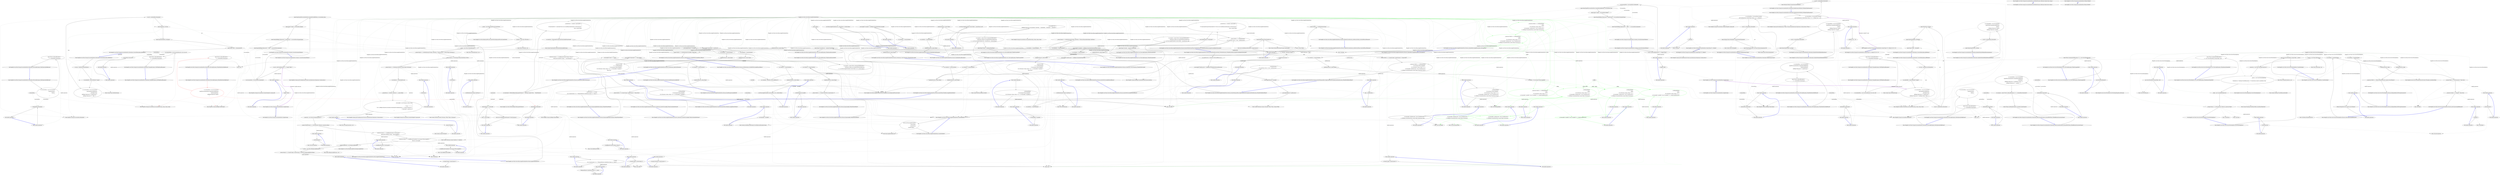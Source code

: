 digraph  {
n51 [label=serializedData, span=""];
n52 [label=serializedData, span=""];
n53 [label=serializedData, span=""];
n0 [label="Entry HangFire.Core.Tests.Storage.InvocationDataFacts.Deserialize_CorrectlyDeserializes_AllTheData()", span="10-10", cluster="HangFire.Core.Tests.Storage.InvocationDataFacts.Deserialize_CorrectlyDeserializes_AllTheData()"];
n1 [label="var type = typeof(InvocationDataFacts)", span="12-12", cluster="HangFire.Core.Tests.Storage.InvocationDataFacts.Deserialize_CorrectlyDeserializes_AllTheData()"];
n2 [label="var methodInfo = type.GetMethod(''Sample'')", span="13-13", cluster="HangFire.Core.Tests.Storage.InvocationDataFacts.Deserialize_CorrectlyDeserializes_AllTheData()"];
n3 [label="var serializedData = new InvocationData(\r\n                type.AssemblyQualifiedName,\r\n                methodInfo.Name,\r\n                JobHelper.ToJson(new [] { typeof(string) }),\r\n                JobHelper.ToJson(new [] { ''Hello'' }))", span="15-19", cluster="HangFire.Core.Tests.Storage.InvocationDataFacts.Deserialize_CorrectlyDeserializes_AllTheData()"];
n5 [label="Assert.Equal(type, job.Type)", span="23-23", cluster="HangFire.Core.Tests.Storage.InvocationDataFacts.Deserialize_CorrectlyDeserializes_AllTheData()"];
n9 [label="Entry System.Type.GetMethod(string)", span="0-0", cluster="System.Type.GetMethod(string)"];
n6 [label="Assert.Equal(methodInfo, job.Method)", span="24-24", cluster="HangFire.Core.Tests.Storage.InvocationDataFacts.Deserialize_CorrectlyDeserializes_AllTheData()"];
n4 [label="var job = serializedData.Deserialize()", span="21-21", cluster="HangFire.Core.Tests.Storage.InvocationDataFacts.Deserialize_CorrectlyDeserializes_AllTheData()"];
n10 [label="Entry HangFire.Storage.InvocationData.InvocationData(string, string, string, string)", span="24-24", cluster="HangFire.Storage.InvocationData.InvocationData(string, string, string, string)"];
n11 [label="Entry HangFire.Common.JobHelper.ToJson(object)", span="23-23", cluster="HangFire.Common.JobHelper.ToJson(object)"];
n12 [label="Entry HangFire.Storage.InvocationData.Deserialize()", span="38-38", cluster="HangFire.Storage.InvocationData.Deserialize()"];
n7 [label="Assert.Equal(''Hello'', job.Arguments[0])", span="25-25", cluster="HangFire.Core.Tests.Storage.InvocationDataFacts.Deserialize_CorrectlyDeserializes_AllTheData()"];
n13 [label="Entry Unk.Equal", span="", cluster="Unk.Equal"];
n8 [label="Exit HangFire.Core.Tests.Storage.InvocationDataFacts.Deserialize_CorrectlyDeserializes_AllTheData()", span="10-10", cluster="HangFire.Core.Tests.Storage.InvocationDataFacts.Deserialize_CorrectlyDeserializes_AllTheData()"];
n14 [label="Entry HangFire.Core.Tests.Storage.InvocationDataFacts.Deserialize_WrapsAnException_WithTheJobLoadException()", span="29-29", cluster="HangFire.Core.Tests.Storage.InvocationDataFacts.Deserialize_WrapsAnException_WithTheJobLoadException()"];
n15 [label="var serializedData = new InvocationData(null, null, null, null)", span="31-31", cluster="HangFire.Core.Tests.Storage.InvocationDataFacts.Deserialize_WrapsAnException_WithTheJobLoadException()"];
n16 [label="Assert.Throws<JobLoadException>(\r\n                () => serializedData.Deserialize())", span="33-34", cluster="HangFire.Core.Tests.Storage.InvocationDataFacts.Deserialize_WrapsAnException_WithTheJobLoadException()"];
n20 [label="serializedData.Deserialize()", span="34-34", cluster="lambda expression"];
n17 [label="Exit HangFire.Core.Tests.Storage.InvocationDataFacts.Deserialize_WrapsAnException_WithTheJobLoadException()", span="29-29", cluster="HangFire.Core.Tests.Storage.InvocationDataFacts.Deserialize_WrapsAnException_WithTheJobLoadException()"];
n18 [label="Entry Unk.>", span="", cluster="Unk.>"];
n19 [label="Entry lambda expression", span="34-34", cluster="lambda expression"];
n21 [label="Exit lambda expression", span="34-34", cluster="lambda expression"];
n22 [label="Entry HangFire.Core.Tests.Storage.InvocationDataFacts.Deserialize_ThrowsAnException_WhenTypeCanNotBeFound()", span="38-38", cluster="HangFire.Core.Tests.Storage.InvocationDataFacts.Deserialize_ThrowsAnException_WhenTypeCanNotBeFound()"];
n23 [label="var serializedData = new InvocationData(\r\n                ''NonExistingType'',\r\n                ''Perform'',\r\n                '''',\r\n                '''')", span="40-44", cluster="HangFire.Core.Tests.Storage.InvocationDataFacts.Deserialize_ThrowsAnException_WhenTypeCanNotBeFound()"];
n24 [label="Assert.Throws<JobLoadException>(\r\n                () => serializedData.Deserialize())", span="46-47", cluster="HangFire.Core.Tests.Storage.InvocationDataFacts.Deserialize_ThrowsAnException_WhenTypeCanNotBeFound()"];
n27 [label="serializedData.Deserialize()", span="47-47", cluster="lambda expression"];
n25 [label="Exit HangFire.Core.Tests.Storage.InvocationDataFacts.Deserialize_ThrowsAnException_WhenTypeCanNotBeFound()", span="38-38", cluster="HangFire.Core.Tests.Storage.InvocationDataFacts.Deserialize_ThrowsAnException_WhenTypeCanNotBeFound()"];
n26 [label="Entry lambda expression", span="47-47", cluster="lambda expression"];
n28 [label="Exit lambda expression", span="47-47", cluster="lambda expression"];
n29 [label="Entry HangFire.Core.Tests.Storage.InvocationDataFacts.Deserialize_ThrowsAnException_WhenMethodCanNotBeFound()", span="51-51", cluster="HangFire.Core.Tests.Storage.InvocationDataFacts.Deserialize_ThrowsAnException_WhenMethodCanNotBeFound()"];
n30 [label="var serializedData = new InvocationData(\r\n                typeof(InvocationDataFacts).AssemblyQualifiedName,\r\n                ''NonExistingMethod'',\r\n                JobHelper.ToJson(new Type[0]),\r\n                '''')", span="53-57", cluster="HangFire.Core.Tests.Storage.InvocationDataFacts.Deserialize_ThrowsAnException_WhenMethodCanNotBeFound()", color=red, community=0];
n31 [label="Assert.Throws<JobLoadException>(\r\n                () => serializedData.Deserialize())", span="59-60", cluster="HangFire.Core.Tests.Storage.InvocationDataFacts.Deserialize_ThrowsAnException_WhenMethodCanNotBeFound()"];
n34 [label="serializedData.Deserialize()", span="60-60", cluster="lambda expression"];
n32 [label="Exit HangFire.Core.Tests.Storage.InvocationDataFacts.Deserialize_ThrowsAnException_WhenMethodCanNotBeFound()", span="51-51", cluster="HangFire.Core.Tests.Storage.InvocationDataFacts.Deserialize_ThrowsAnException_WhenMethodCanNotBeFound()"];
n33 [label="Entry lambda expression", span="60-60", cluster="lambda expression"];
n35 [label="Exit lambda expression", span="60-60", cluster="lambda expression"];
n36 [label="Entry HangFire.Core.Tests.Storage.InvocationDataFacts.Serialize_CorrectlySerializesTheData()", span="64-64", cluster="HangFire.Core.Tests.Storage.InvocationDataFacts.Serialize_CorrectlySerializesTheData()"];
n37 [label="var job = Job.FromExpression(() => Sample(''Hello''))", span="66-66", cluster="HangFire.Core.Tests.Storage.InvocationDataFacts.Serialize_CorrectlySerializesTheData()"];
n38 [label="var invocationData = InvocationData.Serialize(job)", span="67-67", cluster="HangFire.Core.Tests.Storage.InvocationDataFacts.Serialize_CorrectlySerializesTheData()"];
n44 [label="Entry HangFire.Common.Job.FromExpression(System.Linq.Expressions.Expression<System.Action>)", span="125-125", cluster="HangFire.Common.Job.FromExpression(System.Linq.Expressions.Expression<System.Action>)"];
n46 [label="Entry lambda expression", span="66-66", cluster="lambda expression"];
n39 [label="Assert.Equal(typeof(InvocationDataFacts).AssemblyQualifiedName, invocationData.Type)", span="69-69", cluster="HangFire.Core.Tests.Storage.InvocationDataFacts.Serialize_CorrectlySerializesTheData()"];
n45 [label="Entry HangFire.Storage.InvocationData.Serialize(HangFire.Common.Job)", span="65-65", cluster="HangFire.Storage.InvocationData.Serialize(HangFire.Common.Job)"];
n40 [label="Assert.Equal(''Sample'', invocationData.Method)", span="70-70", cluster="HangFire.Core.Tests.Storage.InvocationDataFacts.Serialize_CorrectlySerializesTheData()"];
n41 [label="Assert.Equal(JobHelper.ToJson(new[] { typeof(string) }), invocationData.ParameterTypes)", span="71-71", cluster="HangFire.Core.Tests.Storage.InvocationDataFacts.Serialize_CorrectlySerializesTheData()"];
n42 [label="Assert.Equal(JobHelper.ToJson(new[] { ''Hello'' }), invocationData.Arguments)", span="72-72", cluster="HangFire.Core.Tests.Storage.InvocationDataFacts.Serialize_CorrectlySerializesTheData()"];
n43 [label="Exit HangFire.Core.Tests.Storage.InvocationDataFacts.Serialize_CorrectlySerializesTheData()", span="64-64", cluster="HangFire.Core.Tests.Storage.InvocationDataFacts.Serialize_CorrectlySerializesTheData()"];
n47 [label="Sample(''Hello'')", span="66-66", cluster="lambda expression"];
n48 [label="Exit lambda expression", span="66-66", cluster="lambda expression"];
n49 [label="Entry HangFire.Core.Tests.Storage.InvocationDataFacts.Sample(string)", span="75-75", cluster="HangFire.Core.Tests.Storage.InvocationDataFacts.Sample(string)"];
n50 [label="Exit HangFire.Core.Tests.Storage.InvocationDataFacts.Sample(string)", span="75-75", cluster="HangFire.Core.Tests.Storage.InvocationDataFacts.Sample(string)"];
m0_73 [label="Entry RecurringJobScheduler.cstr", span="", cluster="RecurringJobScheduler.cstr", file="ServerComponentRunnerCollectionFacts.cs"];
m0_18 [label="Entry Hangfire.Core.Tests.BackgroundProcessContextMock.BackgroundProcessContextMock()", span="12-12", cluster="Hangfire.Core.Tests.BackgroundProcessContextMock.BackgroundProcessContextMock()", file="ServerComponentRunnerCollectionFacts.cs"];
m0_122 [label="Entry Unk.SetRangeInHash", span="", cluster="Unk.SetRangeInHash", file="ServerComponentRunnerCollectionFacts.cs"];
m0_19 [label="Entry Mock<IThrottler>.cstr", span="", cluster="Mock<IThrottler>.cstr", file="ServerComponentRunnerCollectionFacts.cs"];
m0_159 [label="Entry Hangfire.Core.Tests.Server.RecurringJobSchedulerFacts.Execute_TakesIntoConsideration_LastExecutionTime_ConvertedToLocalTimezone()", span="165-165", cluster="Hangfire.Core.Tests.Server.RecurringJobSchedulerFacts.Execute_TakesIntoConsideration_LastExecutionTime_ConvertedToLocalTimezone()", file="ServerComponentRunnerCollectionFacts.cs"];
m0_161 [label="_recurringJob[''LastExecution''] = JobHelper.SerializeDateTime(time)", span="168-168", cluster="Hangfire.Core.Tests.Server.RecurringJobSchedulerFacts.Execute_TakesIntoConsideration_LastExecutionTime_ConvertedToLocalTimezone()", file="ServerComponentRunnerCollectionFacts.cs"];
m0_162 [label="var scheduler = CreateScheduler()", span="169-169", cluster="Hangfire.Core.Tests.Server.RecurringJobSchedulerFacts.Execute_TakesIntoConsideration_LastExecutionTime_ConvertedToLocalTimezone()", file="ServerComponentRunnerCollectionFacts.cs"];
m0_163 [label="scheduler.Execute(_context.Object)", span="171-171", cluster="Hangfire.Core.Tests.Server.RecurringJobSchedulerFacts.Execute_TakesIntoConsideration_LastExecutionTime_ConvertedToLocalTimezone()", file="ServerComponentRunnerCollectionFacts.cs"];
m0_164 [label="_instant.Verify(x => x.GetNextInstants(time))", span="173-173", cluster="Hangfire.Core.Tests.Server.RecurringJobSchedulerFacts.Execute_TakesIntoConsideration_LastExecutionTime_ConvertedToLocalTimezone()", file="ServerComponentRunnerCollectionFacts.cs"];
m0_160 [label="var time = DateTime.UtcNow", span="167-167", cluster="Hangfire.Core.Tests.Server.RecurringJobSchedulerFacts.Execute_TakesIntoConsideration_LastExecutionTime_ConvertedToLocalTimezone()", file="ServerComponentRunnerCollectionFacts.cs"];
m0_165 [label="Exit Hangfire.Core.Tests.Server.RecurringJobSchedulerFacts.Execute_TakesIntoConsideration_LastExecutionTime_ConvertedToLocalTimezone()", span="165-165", cluster="Hangfire.Core.Tests.Server.RecurringJobSchedulerFacts.Execute_TakesIntoConsideration_LastExecutionTime_ConvertedToLocalTimezone()", file="ServerComponentRunnerCollectionFacts.cs"];
m0_257 [label="Entry Hangfire.Core.Tests.Server.RecurringJobSchedulerFacts.Execute_PassesNextExecutionTime_ToGetNextInstants_WhenBothLastExecutionAndCreatedAtAreNotAvailable()", span="298-298", cluster="Hangfire.Core.Tests.Server.RecurringJobSchedulerFacts.Execute_PassesNextExecutionTime_ToGetNextInstants_WhenBothLastExecutionAndCreatedAtAreNotAvailable()", file="ServerComponentRunnerCollectionFacts.cs"];
m0_259 [label="_recurringJob[''NextExecution''] = JobHelper.SerializeDateTime(nextExecution)", span="302-302", cluster="Hangfire.Core.Tests.Server.RecurringJobSchedulerFacts.Execute_PassesNextExecutionTime_ToGetNextInstants_WhenBothLastExecutionAndCreatedAtAreNotAvailable()", file="ServerComponentRunnerCollectionFacts.cs"];
m0_260 [label="_recurringJob.Remove(''CreatedAt'')", span="303-303", cluster="Hangfire.Core.Tests.Server.RecurringJobSchedulerFacts.Execute_PassesNextExecutionTime_ToGetNextInstants_WhenBothLastExecutionAndCreatedAtAreNotAvailable()", file="ServerComponentRunnerCollectionFacts.cs"];
m0_261 [label="_recurringJob.Remove(''LastExecution'')", span="304-304", cluster="Hangfire.Core.Tests.Server.RecurringJobSchedulerFacts.Execute_PassesNextExecutionTime_ToGetNextInstants_WhenBothLastExecutionAndCreatedAtAreNotAvailable()", file="ServerComponentRunnerCollectionFacts.cs"];
m0_262 [label="var scheduler = CreateScheduler()", span="306-306", cluster="Hangfire.Core.Tests.Server.RecurringJobSchedulerFacts.Execute_PassesNextExecutionTime_ToGetNextInstants_WhenBothLastExecutionAndCreatedAtAreNotAvailable()", file="ServerComponentRunnerCollectionFacts.cs"];
m0_263 [label="scheduler.Execute(_context.Object)", span="309-309", cluster="Hangfire.Core.Tests.Server.RecurringJobSchedulerFacts.Execute_PassesNextExecutionTime_ToGetNextInstants_WhenBothLastExecutionAndCreatedAtAreNotAvailable()", file="ServerComponentRunnerCollectionFacts.cs"];
m0_264 [label="_instant.Verify(x => x.GetNextInstants(\r\n                It.Is<DateTime>(time => time < nextExecution)))", span="312-313", cluster="Hangfire.Core.Tests.Server.RecurringJobSchedulerFacts.Execute_PassesNextExecutionTime_ToGetNextInstants_WhenBothLastExecutionAndCreatedAtAreNotAvailable()", file="ServerComponentRunnerCollectionFacts.cs"];
m0_258 [label="var nextExecution = DateTime.UtcNow.AddHours(-10)", span="301-301", cluster="Hangfire.Core.Tests.Server.RecurringJobSchedulerFacts.Execute_PassesNextExecutionTime_ToGetNextInstants_WhenBothLastExecutionAndCreatedAtAreNotAvailable()", file="ServerComponentRunnerCollectionFacts.cs"];
m0_265 [label="Exit Hangfire.Core.Tests.Server.RecurringJobSchedulerFacts.Execute_PassesNextExecutionTime_ToGetNextInstants_WhenBothLastExecutionAndCreatedAtAreNotAvailable()", span="298-298", cluster="Hangfire.Core.Tests.Server.RecurringJobSchedulerFacts.Execute_PassesNextExecutionTime_ToGetNextInstants_WhenBothLastExecutionAndCreatedAtAreNotAvailable()", file="ServerComponentRunnerCollectionFacts.cs"];
m0_60 [label="Entry Unk.GetAllEntriesFromHash", span="", cluster="Unk.GetAllEntriesFromHash", file="ServerComponentRunnerCollectionFacts.cs"];
m0_170 [label="Entry Hangfire.Core.Tests.Server.RecurringJobSchedulerFacts.Execute_DoesNotFail_WhenRecurringJobDoesNotExist()", span="177-177", cluster="Hangfire.Core.Tests.Server.RecurringJobSchedulerFacts.Execute_DoesNotFail_WhenRecurringJobDoesNotExist()", file="ServerComponentRunnerCollectionFacts.cs"];
m0_171 [label="_connection.Setup(x => x.GetAllItemsFromSet(It.IsAny<string>()))\r\n                .Returns(new HashSet<string> { ''non-existing-job'' })", span="179-180", cluster="Hangfire.Core.Tests.Server.RecurringJobSchedulerFacts.Execute_DoesNotFail_WhenRecurringJobDoesNotExist()", file="ServerComponentRunnerCollectionFacts.cs"];
m0_172 [label="var scheduler = CreateScheduler()", span="181-181", cluster="Hangfire.Core.Tests.Server.RecurringJobSchedulerFacts.Execute_DoesNotFail_WhenRecurringJobDoesNotExist()", file="ServerComponentRunnerCollectionFacts.cs"];
m0_173 [label="scheduler.Execute(_context.Object)", span="184-184", cluster="Hangfire.Core.Tests.Server.RecurringJobSchedulerFacts.Execute_DoesNotFail_WhenRecurringJobDoesNotExist()", file="ServerComponentRunnerCollectionFacts.cs"];
m0_174 [label="Exit Hangfire.Core.Tests.Server.RecurringJobSchedulerFacts.Execute_DoesNotFail_WhenRecurringJobDoesNotExist()", span="177-177", cluster="Hangfire.Core.Tests.Server.RecurringJobSchedulerFacts.Execute_DoesNotFail_WhenRecurringJobDoesNotExist()", file="ServerComponentRunnerCollectionFacts.cs"];
m0_27 [label="Entry Mock<IStorageConnection>.cstr", span="", cluster="Mock<IStorageConnection>.cstr", file="ServerComponentRunnerCollectionFacts.cs"];
m0_111 [label="Entry Hangfire.Core.Tests.Server.RecurringJobSchedulerFacts.Execute_UpdatesRecurringJobParameters_OnCompletion()", span="118-118", cluster="Hangfire.Core.Tests.Server.RecurringJobSchedulerFacts.Execute_UpdatesRecurringJobParameters_OnCompletion()", file="ServerComponentRunnerCollectionFacts.cs"];
m0_115 [label="_connection.Verify(x => x.SetRangeInHash(\r\n                jobKey,\r\n                It.Is<Dictionary<string, string>>(rj =>\r\n                    rj.ContainsKey(''LastJobId'') && rj[''LastJobId''] == _backgroundJobMock.Id)))", span="129-132", cluster="Hangfire.Core.Tests.Server.RecurringJobSchedulerFacts.Execute_UpdatesRecurringJobParameters_OnCompletion()", color=green, community=0, file="ServerComponentRunnerCollectionFacts.cs"];
m0_114 [label="var jobKey = $''recurring-job:{RecurringJobId}''", span="127-127", cluster="Hangfire.Core.Tests.Server.RecurringJobSchedulerFacts.Execute_UpdatesRecurringJobParameters_OnCompletion()", file="ServerComponentRunnerCollectionFacts.cs"];
m0_116 [label="_connection.Verify(x => x.SetRangeInHash(\r\n                jobKey,\r\n                It.Is<Dictionary<string, string>>(rj =>\r\n                    rj.ContainsKey(''LastExecution'') && rj[''LastExecution'']\r\n                        == JobHelper.SerializeDateTime(_instant.Object.NowInstant))))", span="134-138", cluster="Hangfire.Core.Tests.Server.RecurringJobSchedulerFacts.Execute_UpdatesRecurringJobParameters_OnCompletion()", color=green, community=0, file="ServerComponentRunnerCollectionFacts.cs"];
m0_117 [label="_connection.Verify(x => x.SetRangeInHash(\r\n                jobKey,\r\n                It.Is<Dictionary<string, string>>(rj =>\r\n                    rj.ContainsKey(''NextExecution'') && rj[''NextExecution'']\r\n                        == JobHelper.SerializeDateTime(_instant.Object.NowInstant))))", span="140-144", cluster="Hangfire.Core.Tests.Server.RecurringJobSchedulerFacts.Execute_UpdatesRecurringJobParameters_OnCompletion()", color=green, community=0, file="ServerComponentRunnerCollectionFacts.cs"];
m0_112 [label="var scheduler = CreateScheduler()", span="121-121", cluster="Hangfire.Core.Tests.Server.RecurringJobSchedulerFacts.Execute_UpdatesRecurringJobParameters_OnCompletion()", file="ServerComponentRunnerCollectionFacts.cs"];
m0_113 [label="scheduler.Execute(_context.Object)", span="124-124", cluster="Hangfire.Core.Tests.Server.RecurringJobSchedulerFacts.Execute_UpdatesRecurringJobParameters_OnCompletion()", file="ServerComponentRunnerCollectionFacts.cs"];
m0_118 [label="Exit Hangfire.Core.Tests.Server.RecurringJobSchedulerFacts.Execute_UpdatesRecurringJobParameters_OnCompletion()", span="118-118", cluster="Hangfire.Core.Tests.Server.RecurringJobSchedulerFacts.Execute_UpdatesRecurringJobParameters_OnCompletion()", file="ServerComponentRunnerCollectionFacts.cs"];
m0_140 [label="Entry Hangfire.Core.Tests.Server.RecurringJobSchedulerFacts.Execute_DoesNotEnqueueRecurringJob_AndDoesNotUpdateIt_ButNextExecution_WhenItIsNotATimeToRunIt()", span="148-148", cluster="Hangfire.Core.Tests.Server.RecurringJobSchedulerFacts.Execute_DoesNotEnqueueRecurringJob_AndDoesNotUpdateIt_ButNextExecution_WhenItIsNotATimeToRunIt()", file="ServerComponentRunnerCollectionFacts.cs"];
m0_141 [label="_instant.Setup(x => x.GetNextInstants(It.IsAny<DateTime>())).Returns(Enumerable.Empty<DateTime>)", span="150-150", cluster="Hangfire.Core.Tests.Server.RecurringJobSchedulerFacts.Execute_DoesNotEnqueueRecurringJob_AndDoesNotUpdateIt_ButNextExecution_WhenItIsNotATimeToRunIt()", file="ServerComponentRunnerCollectionFacts.cs"];
m0_142 [label="var scheduler = CreateScheduler()", span="151-151", cluster="Hangfire.Core.Tests.Server.RecurringJobSchedulerFacts.Execute_DoesNotEnqueueRecurringJob_AndDoesNotUpdateIt_ButNextExecution_WhenItIsNotATimeToRunIt()", file="ServerComponentRunnerCollectionFacts.cs"];
m0_143 [label="scheduler.Execute(_context.Object)", span="153-153", cluster="Hangfire.Core.Tests.Server.RecurringJobSchedulerFacts.Execute_DoesNotEnqueueRecurringJob_AndDoesNotUpdateIt_ButNextExecution_WhenItIsNotATimeToRunIt()", file="ServerComponentRunnerCollectionFacts.cs"];
m0_144 [label="_factory.Verify(x => x.Create(It.IsAny<CreateContext>()), Times.Never)", span="155-155", cluster="Hangfire.Core.Tests.Server.RecurringJobSchedulerFacts.Execute_DoesNotEnqueueRecurringJob_AndDoesNotUpdateIt_ButNextExecution_WhenItIsNotATimeToRunIt()", file="ServerComponentRunnerCollectionFacts.cs"];
m0_145 [label="_connection.Verify(x => x.SetRangeInHash(\r\n                $''recurring-job:{RecurringJobId}'',\r\n                It.Is<Dictionary<string, string>>(rj =>\r\n                    rj.ContainsKey(''NextExecution'') && rj[''NextExecution'']\r\n                        == JobHelper.SerializeDateTime(_instant.Object.NextInstant.Value))))", span="157-161", cluster="Hangfire.Core.Tests.Server.RecurringJobSchedulerFacts.Execute_DoesNotEnqueueRecurringJob_AndDoesNotUpdateIt_ButNextExecution_WhenItIsNotATimeToRunIt()", file="ServerComponentRunnerCollectionFacts.cs"];
m0_146 [label="Exit Hangfire.Core.Tests.Server.RecurringJobSchedulerFacts.Execute_DoesNotEnqueueRecurringJob_AndDoesNotUpdateIt_ButNextExecution_WhenItIsNotATimeToRunIt()", span="148-148", cluster="Hangfire.Core.Tests.Server.RecurringJobSchedulerFacts.Execute_DoesNotEnqueueRecurringJob_AndDoesNotUpdateIt_ButNextExecution_WhenItIsNotATimeToRunIt()", file="ServerComponentRunnerCollectionFacts.cs"];
m0_74 [label="Entry Hangfire.Core.Tests.Server.RecurringJobSchedulerFacts.Ctor_ThrowsAnException_WhenInstantFactoryIsNull()", span="76-76", cluster="Hangfire.Core.Tests.Server.RecurringJobSchedulerFacts.Ctor_ThrowsAnException_WhenInstantFactoryIsNull()", file="ServerComponentRunnerCollectionFacts.cs"];
m0_75 [label="var exception = Assert.Throws<ArgumentNullException>(\r\n// ReSharper disable once AssignNullToNotNullAttribute\r\n                () => new RecurringJobScheduler(_factory.Object, null, _throttler.Object))", span="78-80", cluster="Hangfire.Core.Tests.Server.RecurringJobSchedulerFacts.Ctor_ThrowsAnException_WhenInstantFactoryIsNull()", file="ServerComponentRunnerCollectionFacts.cs"];
m0_76 [label="Assert.Equal(''instantFactory'', exception.ParamName)", span="82-82", cluster="Hangfire.Core.Tests.Server.RecurringJobSchedulerFacts.Ctor_ThrowsAnException_WhenInstantFactoryIsNull()", file="ServerComponentRunnerCollectionFacts.cs"];
m0_77 [label="Exit Hangfire.Core.Tests.Server.RecurringJobSchedulerFacts.Ctor_ThrowsAnException_WhenInstantFactoryIsNull()", span="76-76", cluster="Hangfire.Core.Tests.Server.RecurringJobSchedulerFacts.Ctor_ThrowsAnException_WhenInstantFactoryIsNull()", file="ServerComponentRunnerCollectionFacts.cs"];
m0_93 [label="Entry Hangfire.Core.Tests.Server.RecurringJobSchedulerFacts.CreateScheduler()", span="316-316", cluster="Hangfire.Core.Tests.Server.RecurringJobSchedulerFacts.CreateScheduler()", file="ServerComponentRunnerCollectionFacts.cs"];
m0_272 [label="return new RecurringJobScheduler(\r\n                _factory.Object,\r\n                _instantFactory,\r\n                _throttler.Object);", span="318-321", cluster="Hangfire.Core.Tests.Server.RecurringJobSchedulerFacts.CreateScheduler()", file="ServerComponentRunnerCollectionFacts.cs"];
m0_273 [label="Exit Hangfire.Core.Tests.Server.RecurringJobSchedulerFacts.CreateScheduler()", span="316-316", cluster="Hangfire.Core.Tests.Server.RecurringJobSchedulerFacts.CreateScheduler()", file="ServerComponentRunnerCollectionFacts.cs"];
m0_200 [label="Entry Hangfire.Core.Tests.Server.RecurringJobSchedulerFacts.Execute_GetInstance_UseUtcTimeZone_WhenItIsNotProvided()", span="220-220", cluster="Hangfire.Core.Tests.Server.RecurringJobSchedulerFacts.Execute_GetInstance_UseUtcTimeZone_WhenItIsNotProvided()", file="ServerComponentRunnerCollectionFacts.cs"];
m0_201 [label="_instantFactory = (schedule, timeZoneInfo) =>\r\n            {\r\n                if (!timeZoneInfo.Equals(TimeZoneInfo.Utc)) throw new InvalidOperationException(''Invalid timezone'');\r\n                return _instant.Object;\r\n            }", span="223-227", cluster="Hangfire.Core.Tests.Server.RecurringJobSchedulerFacts.Execute_GetInstance_UseUtcTimeZone_WhenItIsNotProvided()", file="ServerComponentRunnerCollectionFacts.cs"];
m0_202 [label="_recurringJob.Remove(''TimeZoneId'')", span="228-228", cluster="Hangfire.Core.Tests.Server.RecurringJobSchedulerFacts.Execute_GetInstance_UseUtcTimeZone_WhenItIsNotProvided()", file="ServerComponentRunnerCollectionFacts.cs"];
m0_203 [label="var scheduler = CreateScheduler()", span="229-229", cluster="Hangfire.Core.Tests.Server.RecurringJobSchedulerFacts.Execute_GetInstance_UseUtcTimeZone_WhenItIsNotProvided()", file="ServerComponentRunnerCollectionFacts.cs"];
m0_204 [label="scheduler.Execute(_context.Object)", span="232-232", cluster="Hangfire.Core.Tests.Server.RecurringJobSchedulerFacts.Execute_GetInstance_UseUtcTimeZone_WhenItIsNotProvided()", file="ServerComponentRunnerCollectionFacts.cs"];
m0_205 [label="Exit Hangfire.Core.Tests.Server.RecurringJobSchedulerFacts.Execute_GetInstance_UseUtcTimeZone_WhenItIsNotProvided()", span="220-220", cluster="Hangfire.Core.Tests.Server.RecurringJobSchedulerFacts.Execute_GetInstance_UseUtcTimeZone_WhenItIsNotProvided()", file="ServerComponentRunnerCollectionFacts.cs"];
m0_34 [label="Entry Unk.>", span="", cluster="Unk.>", file="ServerComponentRunnerCollectionFacts.cs"];
m0_212 [label="Entry System.TimeZoneInfo.Equals(System.TimeZoneInfo)", span="0-0", cluster="System.TimeZoneInfo.Equals(System.TimeZoneInfo)", file="ServerComponentRunnerCollectionFacts.cs"];
m0_192 [label="Entry Hangfire.Core.Tests.PlatformHelper.IsRunningOnWindows()", span="10-10", cluster="Hangfire.Core.Tests.PlatformHelper.IsRunningOnWindows()", file="ServerComponentRunnerCollectionFacts.cs"];
m0_193 [label="Entry System.TimeZoneInfo.FindSystemTimeZoneById(string)", span="0-0", cluster="System.TimeZoneInfo.FindSystemTimeZoneById(string)", file="ServerComponentRunnerCollectionFacts.cs"];
m0_222 [label="Entry Hangfire.Core.Tests.Server.RecurringJobSchedulerFacts.Execute_GetNextInstants_IsCalledWithCreatedAtTime_IfExists()", span="247-247", cluster="Hangfire.Core.Tests.Server.RecurringJobSchedulerFacts.Execute_GetNextInstants_IsCalledWithCreatedAtTime_IfExists()", file="ServerComponentRunnerCollectionFacts.cs"];
m0_224 [label="_recurringJob[''CreatedAt''] = JobHelper.SerializeDateTime(createdAt)", span="251-251", cluster="Hangfire.Core.Tests.Server.RecurringJobSchedulerFacts.Execute_GetNextInstants_IsCalledWithCreatedAtTime_IfExists()", file="ServerComponentRunnerCollectionFacts.cs"];
m0_225 [label="var scheduler = CreateScheduler()", span="252-252", cluster="Hangfire.Core.Tests.Server.RecurringJobSchedulerFacts.Execute_GetNextInstants_IsCalledWithCreatedAtTime_IfExists()", file="ServerComponentRunnerCollectionFacts.cs"];
m0_226 [label="scheduler.Execute(_context.Object)", span="255-255", cluster="Hangfire.Core.Tests.Server.RecurringJobSchedulerFacts.Execute_GetNextInstants_IsCalledWithCreatedAtTime_IfExists()", file="ServerComponentRunnerCollectionFacts.cs"];
m0_227 [label="_instant.Verify(x => x.GetNextInstants(createdAt), Times.Once)", span="258-258", cluster="Hangfire.Core.Tests.Server.RecurringJobSchedulerFacts.Execute_GetNextInstants_IsCalledWithCreatedAtTime_IfExists()", file="ServerComponentRunnerCollectionFacts.cs"];
m0_223 [label="var createdAt = DateTime.UtcNow.AddHours(-3)", span="250-250", cluster="Hangfire.Core.Tests.Server.RecurringJobSchedulerFacts.Execute_GetNextInstants_IsCalledWithCreatedAtTime_IfExists()", file="ServerComponentRunnerCollectionFacts.cs"];
m0_228 [label="Exit Hangfire.Core.Tests.Server.RecurringJobSchedulerFacts.Execute_GetNextInstants_IsCalledWithCreatedAtTime_IfExists()", span="247-247", cluster="Hangfire.Core.Tests.Server.RecurringJobSchedulerFacts.Execute_GetNextInstants_IsCalledWithCreatedAtTime_IfExists()", file="ServerComponentRunnerCollectionFacts.cs"];
m0_245 [label="Entry Hangfire.Core.Tests.Server.RecurringJobSchedulerFacts.Execute_FixedMissingCreatedAtField()", span="280-280", cluster="Hangfire.Core.Tests.Server.RecurringJobSchedulerFacts.Execute_FixedMissingCreatedAtField()", file="ServerComponentRunnerCollectionFacts.cs"];
m0_246 [label="_recurringJob.Remove(''CreatedAt'')", span="283-283", cluster="Hangfire.Core.Tests.Server.RecurringJobSchedulerFacts.Execute_FixedMissingCreatedAtField()", file="ServerComponentRunnerCollectionFacts.cs"];
m0_247 [label="var scheduler = CreateScheduler()", span="284-284", cluster="Hangfire.Core.Tests.Server.RecurringJobSchedulerFacts.Execute_FixedMissingCreatedAtField()", file="ServerComponentRunnerCollectionFacts.cs"];
m0_248 [label="scheduler.Execute(_context.Object)", span="287-287", cluster="Hangfire.Core.Tests.Server.RecurringJobSchedulerFacts.Execute_FixedMissingCreatedAtField()", file="ServerComponentRunnerCollectionFacts.cs"];
m0_249 [label="_connection.Verify(\r\n                x => x.SetRangeInHash(\r\n                    $''recurring-job:{RecurringJobId}'',\r\n                    It.Is<Dictionary<string, string>>(rj => rj.ContainsKey(''CreatedAt''))),\r\n                Times.Once)", span="290-294", cluster="Hangfire.Core.Tests.Server.RecurringJobSchedulerFacts.Execute_FixedMissingCreatedAtField()", file="ServerComponentRunnerCollectionFacts.cs"];
m0_250 [label="Exit Hangfire.Core.Tests.Server.RecurringJobSchedulerFacts.Execute_FixedMissingCreatedAtField()", span="280-280", cluster="Hangfire.Core.Tests.Server.RecurringJobSchedulerFacts.Execute_FixedMissingCreatedAtField()", file="ServerComponentRunnerCollectionFacts.cs"];
m0_29 [label="Entry Hangfire.Core.Tests.BackgroundJobMock.BackgroundJobMock()", span="9-9", cluster="Hangfire.Core.Tests.BackgroundJobMock.BackgroundJobMock()", file="ServerComponentRunnerCollectionFacts.cs"];
m0_25 [label="Entry Hangfire.Storage.InvocationData.Serialize(Hangfire.Common.Job)", span="70-70", cluster="Hangfire.Storage.InvocationData.Serialize(Hangfire.Common.Job)", file="ServerComponentRunnerCollectionFacts.cs"];
m0_0 [label="Entry Hangfire.Core.Tests.Server.RecurringJobSchedulerFacts.RecurringJobSchedulerFacts()", span="27-27", cluster="Hangfire.Core.Tests.Server.RecurringJobSchedulerFacts.RecurringJobSchedulerFacts()", file="ServerComponentRunnerCollectionFacts.cs"];
m0_1 [label="_context = new BackgroundProcessContextMock()", span="29-29", cluster="Hangfire.Core.Tests.Server.RecurringJobSchedulerFacts.RecurringJobSchedulerFacts()", file="ServerComponentRunnerCollectionFacts.cs"];
m0_2 [label="_throttler = new Mock<IThrottler>()", span="31-31", cluster="Hangfire.Core.Tests.Server.RecurringJobSchedulerFacts.RecurringJobSchedulerFacts()", file="ServerComponentRunnerCollectionFacts.cs"];
m0_3 [label="_instant = new Mock<IScheduleInstant>()", span="34-34", cluster="Hangfire.Core.Tests.Server.RecurringJobSchedulerFacts.RecurringJobSchedulerFacts()", file="ServerComponentRunnerCollectionFacts.cs"];
m0_4 [label="_instant.Setup(x => x.GetNextInstants(It.IsAny<DateTime>())).Returns(new[] { _instant.Object.NowInstant })", span="35-35", cluster="Hangfire.Core.Tests.Server.RecurringJobSchedulerFacts.RecurringJobSchedulerFacts()", file="ServerComponentRunnerCollectionFacts.cs"];
m0_5 [label="_instant.Setup(x => x.NowInstant).Returns(DateTime.UtcNow)", span="36-36", cluster="Hangfire.Core.Tests.Server.RecurringJobSchedulerFacts.RecurringJobSchedulerFacts()", file="ServerComponentRunnerCollectionFacts.cs"];
m0_6 [label="_instant.Setup(x => x.NextInstant).Returns(_instant.Object.NowInstant)", span="37-37", cluster="Hangfire.Core.Tests.Server.RecurringJobSchedulerFacts.RecurringJobSchedulerFacts()", file="ServerComponentRunnerCollectionFacts.cs"];
m0_8 [label="_instantFactory = (schedule, timeZone) => _instant.Object", span="41-41", cluster="Hangfire.Core.Tests.Server.RecurringJobSchedulerFacts.RecurringJobSchedulerFacts()", file="ServerComponentRunnerCollectionFacts.cs"];
m0_9 [label="_recurringJob = new Dictionary<string, string>\r\n            {\r\n                { ''Cron'', ''* * * * *'' },\r\n                { ''Job'', JobHelper.ToJson(InvocationData.Serialize(Job.FromExpression(() => Console.WriteLine()))) },\r\n                { ''TimeZoneId'', timeZone1.Id }\r\n            }", span="43-48", cluster="Hangfire.Core.Tests.Server.RecurringJobSchedulerFacts.RecurringJobSchedulerFacts()", file="ServerComponentRunnerCollectionFacts.cs"];
m0_10 [label="_connection = new Mock<IStorageConnection>()", span="50-50", cluster="Hangfire.Core.Tests.Server.RecurringJobSchedulerFacts.RecurringJobSchedulerFacts()", file="ServerComponentRunnerCollectionFacts.cs"];
m0_11 [label="_context.Storage.Setup(x => x.GetConnection()).Returns(_connection.Object)", span="51-51", cluster="Hangfire.Core.Tests.Server.RecurringJobSchedulerFacts.RecurringJobSchedulerFacts()", file="ServerComponentRunnerCollectionFacts.cs"];
m0_12 [label="_connection.Setup(x => x.GetAllItemsFromSet(''recurring-jobs''))\r\n                .Returns(new HashSet<string> { RecurringJobId })", span="53-54", cluster="Hangfire.Core.Tests.Server.RecurringJobSchedulerFacts.RecurringJobSchedulerFacts()", file="ServerComponentRunnerCollectionFacts.cs"];
m0_13 [label="_connection.Setup(x => x.GetAllEntriesFromHash($''recurring-job:{RecurringJobId}''))\r\n                .Returns(_recurringJob)", span="56-57", cluster="Hangfire.Core.Tests.Server.RecurringJobSchedulerFacts.RecurringJobSchedulerFacts()", file="ServerComponentRunnerCollectionFacts.cs"];
m0_14 [label="_backgroundJobMock = new BackgroundJobMock()", span="59-59", cluster="Hangfire.Core.Tests.Server.RecurringJobSchedulerFacts.RecurringJobSchedulerFacts()", file="ServerComponentRunnerCollectionFacts.cs"];
m0_15 [label="_factory = new Mock<IBackgroundJobFactory>()", span="61-61", cluster="Hangfire.Core.Tests.Server.RecurringJobSchedulerFacts.RecurringJobSchedulerFacts()", file="ServerComponentRunnerCollectionFacts.cs"];
m0_16 [label="_factory.Setup(x => x.Create(It.IsAny<CreateContext>())).Returns(_backgroundJobMock.Object)", span="62-62", cluster="Hangfire.Core.Tests.Server.RecurringJobSchedulerFacts.RecurringJobSchedulerFacts()", file="ServerComponentRunnerCollectionFacts.cs"];
m0_7 [label="var timeZone1 = TimeZoneInfo.Local", span="39-39", cluster="Hangfire.Core.Tests.Server.RecurringJobSchedulerFacts.RecurringJobSchedulerFacts()", file="ServerComponentRunnerCollectionFacts.cs"];
m0_17 [label="Exit Hangfire.Core.Tests.Server.RecurringJobSchedulerFacts.RecurringJobSchedulerFacts()", span="27-27", cluster="Hangfire.Core.Tests.Server.RecurringJobSchedulerFacts.RecurringJobSchedulerFacts()", file="ServerComponentRunnerCollectionFacts.cs"];
m0_20 [label="Entry Mock<IScheduleInstant>.cstr", span="", cluster="Mock<IScheduleInstant>.cstr", file="ServerComponentRunnerCollectionFacts.cs"];
m0_52 [label="Entry Unk.GetConnection", span="", cluster="Unk.GetConnection", file="ServerComponentRunnerCollectionFacts.cs"];
m0_199 [label="Entry System.InvalidOperationException.InvalidOperationException(string)", span="0-0", cluster="System.InvalidOperationException.InvalidOperationException(string)", file="ServerComponentRunnerCollectionFacts.cs"];
m0_133 [label="Entry Unk.SerializeDateTime", span="", cluster="Unk.SerializeDateTime", file="ServerComponentRunnerCollectionFacts.cs"];
m0_99 [label="Entry Hangfire.Core.Tests.Server.RecurringJobSchedulerFacts.Execute_EnqueuesAJobToAGivenQueue_WhenItIsTimeToRunIt()", span="106-106", cluster="Hangfire.Core.Tests.Server.RecurringJobSchedulerFacts.Execute_EnqueuesAJobToAGivenQueue_WhenItIsTimeToRunIt()", file="ServerComponentRunnerCollectionFacts.cs"];
m0_100 [label="_recurringJob[''Queue''] = ''critical''", span="108-108", cluster="Hangfire.Core.Tests.Server.RecurringJobSchedulerFacts.Execute_EnqueuesAJobToAGivenQueue_WhenItIsTimeToRunIt()", file="ServerComponentRunnerCollectionFacts.cs"];
m0_101 [label="var scheduler = CreateScheduler()", span="109-109", cluster="Hangfire.Core.Tests.Server.RecurringJobSchedulerFacts.Execute_EnqueuesAJobToAGivenQueue_WhenItIsTimeToRunIt()", file="ServerComponentRunnerCollectionFacts.cs"];
m0_102 [label="scheduler.Execute(_context.Object)", span="111-111", cluster="Hangfire.Core.Tests.Server.RecurringJobSchedulerFacts.Execute_EnqueuesAJobToAGivenQueue_WhenItIsTimeToRunIt()", file="ServerComponentRunnerCollectionFacts.cs"];
m0_103 [label="_factory.Verify(x => x.Create(\r\n                It.Is<CreateContext>(cc => ((EnqueuedState)cc.InitialState).Queue == ''critical'')))", span="113-114", cluster="Hangfire.Core.Tests.Server.RecurringJobSchedulerFacts.Execute_EnqueuesAJobToAGivenQueue_WhenItIsTimeToRunIt()", file="ServerComponentRunnerCollectionFacts.cs"];
m0_104 [label="Exit Hangfire.Core.Tests.Server.RecurringJobSchedulerFacts.Execute_EnqueuesAJobToAGivenQueue_WhenItIsTimeToRunIt()", span="106-106", cluster="Hangfire.Core.Tests.Server.RecurringJobSchedulerFacts.Execute_EnqueuesAJobToAGivenQueue_WhenItIsTimeToRunIt()", file="ServerComponentRunnerCollectionFacts.cs"];
m0_23 [label="Entry System.Collections.Generic.Dictionary<TKey, TValue>.Dictionary()", span="0-0", cluster="System.Collections.Generic.Dictionary<TKey, TValue>.Dictionary()", file="ServerComponentRunnerCollectionFacts.cs"];
m0_166 [label="Entry Hangfire.Common.JobHelper.SerializeDateTime(System.DateTime)", span="68-68", cluster="Hangfire.Common.JobHelper.SerializeDateTime(System.DateTime)", file="ServerComponentRunnerCollectionFacts.cs"];
m0_21 [label="Entry Unk.Setup", span="", cluster="Unk.Setup", file="ServerComponentRunnerCollectionFacts.cs"];
m0_213 [label="Entry Hangfire.Core.Tests.Server.RecurringJobSchedulerFacts.Execute_GetInstance_DoesNotCreateAJob_WhenGivenOneIsNotFound()", span="236-236", cluster="Hangfire.Core.Tests.Server.RecurringJobSchedulerFacts.Execute_GetInstance_DoesNotCreateAJob_WhenGivenOneIsNotFound()", file="ServerComponentRunnerCollectionFacts.cs"];
m0_214 [label="_recurringJob[''TimeZoneId''] = ''Some garbage''", span="238-238", cluster="Hangfire.Core.Tests.Server.RecurringJobSchedulerFacts.Execute_GetInstance_DoesNotCreateAJob_WhenGivenOneIsNotFound()", file="ServerComponentRunnerCollectionFacts.cs"];
m0_215 [label="var scheduler = CreateScheduler()", span="239-239", cluster="Hangfire.Core.Tests.Server.RecurringJobSchedulerFacts.Execute_GetInstance_DoesNotCreateAJob_WhenGivenOneIsNotFound()", file="ServerComponentRunnerCollectionFacts.cs"];
m0_216 [label="scheduler.Execute(_context.Object)", span="241-241", cluster="Hangfire.Core.Tests.Server.RecurringJobSchedulerFacts.Execute_GetInstance_DoesNotCreateAJob_WhenGivenOneIsNotFound()", file="ServerComponentRunnerCollectionFacts.cs"];
m0_217 [label="_factory.Verify(x => x.Create(It.IsAny<CreateContext>()), Times.Never)", span="243-243", cluster="Hangfire.Core.Tests.Server.RecurringJobSchedulerFacts.Execute_GetInstance_DoesNotCreateAJob_WhenGivenOneIsNotFound()", file="ServerComponentRunnerCollectionFacts.cs"];
m0_218 [label="Exit Hangfire.Core.Tests.Server.RecurringJobSchedulerFacts.Execute_GetInstance_DoesNotCreateAJob_WhenGivenOneIsNotFound()", span="236-236", cluster="Hangfire.Core.Tests.Server.RecurringJobSchedulerFacts.Execute_GetInstance_DoesNotCreateAJob_WhenGivenOneIsNotFound()", file="ServerComponentRunnerCollectionFacts.cs"];
m0_88 [label="Entry Hangfire.Core.Tests.Server.RecurringJobSchedulerFacts.Execute_EnqueuesAJob_WhenItIsTimeToRunIt()", span="96-96", cluster="Hangfire.Core.Tests.Server.RecurringJobSchedulerFacts.Execute_EnqueuesAJob_WhenItIsTimeToRunIt()", file="ServerComponentRunnerCollectionFacts.cs"];
m0_89 [label="var scheduler = CreateScheduler()", span="98-98", cluster="Hangfire.Core.Tests.Server.RecurringJobSchedulerFacts.Execute_EnqueuesAJob_WhenItIsTimeToRunIt()", file="ServerComponentRunnerCollectionFacts.cs"];
m0_90 [label="scheduler.Execute(_context.Object)", span="100-100", cluster="Hangfire.Core.Tests.Server.RecurringJobSchedulerFacts.Execute_EnqueuesAJob_WhenItIsTimeToRunIt()", file="ServerComponentRunnerCollectionFacts.cs"];
m0_91 [label="_factory.Verify(x => x.Create(It.IsNotNull<CreateContext>()))", span="102-102", cluster="Hangfire.Core.Tests.Server.RecurringJobSchedulerFacts.Execute_EnqueuesAJob_WhenItIsTimeToRunIt()", file="ServerComponentRunnerCollectionFacts.cs"];
m0_92 [label="Exit Hangfire.Core.Tests.Server.RecurringJobSchedulerFacts.Execute_EnqueuesAJob_WhenItIsTimeToRunIt()", span="96-96", cluster="Hangfire.Core.Tests.Server.RecurringJobSchedulerFacts.Execute_EnqueuesAJob_WhenItIsTimeToRunIt()", file="ServerComponentRunnerCollectionFacts.cs"];
m0_233 [label="Entry Hangfire.Core.Tests.Server.RecurringJobSchedulerFacts.Execute_DoesNotFixCreatedAtField_IfItExists()", span="262-262", cluster="Hangfire.Core.Tests.Server.RecurringJobSchedulerFacts.Execute_DoesNotFixCreatedAtField_IfItExists()", file="ServerComponentRunnerCollectionFacts.cs"];
m0_234 [label="_recurringJob[''CreatedAt''] = JobHelper.SerializeDateTime(DateTime.UtcNow)", span="265-265", cluster="Hangfire.Core.Tests.Server.RecurringJobSchedulerFacts.Execute_DoesNotFixCreatedAtField_IfItExists()", file="ServerComponentRunnerCollectionFacts.cs"];
m0_235 [label="var scheduler = CreateScheduler()", span="266-266", cluster="Hangfire.Core.Tests.Server.RecurringJobSchedulerFacts.Execute_DoesNotFixCreatedAtField_IfItExists()", file="ServerComponentRunnerCollectionFacts.cs"];
m0_236 [label="scheduler.Execute(_context.Object)", span="269-269", cluster="Hangfire.Core.Tests.Server.RecurringJobSchedulerFacts.Execute_DoesNotFixCreatedAtField_IfItExists()", file="ServerComponentRunnerCollectionFacts.cs"];
m0_237 [label="_connection.Verify(\r\n                x => x.SetRangeInHash(\r\n                    $''recurring-job:{RecurringJobId}'',\r\n                    It.Is<Dictionary<string, string>>(rj => rj.ContainsKey(''CreatedAt''))),\r\n                Times.Never)", span="272-276", cluster="Hangfire.Core.Tests.Server.RecurringJobSchedulerFacts.Execute_DoesNotFixCreatedAtField_IfItExists()", file="ServerComponentRunnerCollectionFacts.cs"];
m0_238 [label="Exit Hangfire.Core.Tests.Server.RecurringJobSchedulerFacts.Execute_DoesNotFixCreatedAtField_IfItExists()", span="262-262", cluster="Hangfire.Core.Tests.Server.RecurringJobSchedulerFacts.Execute_DoesNotFixCreatedAtField_IfItExists()", file="ServerComponentRunnerCollectionFacts.cs"];
m0_184 [label="Entry Hangfire.Core.Tests.Server.RecurringJobSchedulerFacts.Execute_GetsInstance_InAGivenTimeZone()", span="201-201", cluster="Hangfire.Core.Tests.Server.RecurringJobSchedulerFacts.Execute_GetsInstance_InAGivenTimeZone()", file="ServerComponentRunnerCollectionFacts.cs"];
m0_186 [label="_instantFactory = (schedule, timeZoneInfo) =>\r\n            {\r\n                if (timeZoneInfo.Id != timeZoneId) throw new InvalidOperationException(''Invalid timezone'');\r\n                return _instant.Object;\r\n            }", span="205-209", cluster="Hangfire.Core.Tests.Server.RecurringJobSchedulerFacts.Execute_GetsInstance_InAGivenTimeZone()", file="ServerComponentRunnerCollectionFacts.cs"];
m0_188 [label="_recurringJob[''TimeZoneId''] = timeZone.Id", span="212-212", cluster="Hangfire.Core.Tests.Server.RecurringJobSchedulerFacts.Execute_GetsInstance_InAGivenTimeZone()", file="ServerComponentRunnerCollectionFacts.cs"];
m0_189 [label="var scheduler = CreateScheduler()", span="213-213", cluster="Hangfire.Core.Tests.Server.RecurringJobSchedulerFacts.Execute_GetsInstance_InAGivenTimeZone()", file="ServerComponentRunnerCollectionFacts.cs"];
m0_190 [label="scheduler.Execute(_context.Object)", span="216-216", cluster="Hangfire.Core.Tests.Server.RecurringJobSchedulerFacts.Execute_GetsInstance_InAGivenTimeZone()", file="ServerComponentRunnerCollectionFacts.cs"];
m0_185 [label="var timeZoneId = PlatformHelper.IsRunningOnWindows() ? ''Hawaiian Standard Time'' : ''Pacific/Honolulu''", span="203-203", cluster="Hangfire.Core.Tests.Server.RecurringJobSchedulerFacts.Execute_GetsInstance_InAGivenTimeZone()", file="ServerComponentRunnerCollectionFacts.cs"];
m0_187 [label="var timeZone = TimeZoneInfo.FindSystemTimeZoneById(timeZoneId)", span="211-211", cluster="Hangfire.Core.Tests.Server.RecurringJobSchedulerFacts.Execute_GetsInstance_InAGivenTimeZone()", file="ServerComponentRunnerCollectionFacts.cs"];
m0_191 [label="Exit Hangfire.Core.Tests.Server.RecurringJobSchedulerFacts.Execute_GetsInstance_InAGivenTimeZone()", span="201-201", cluster="Hangfire.Core.Tests.Server.RecurringJobSchedulerFacts.Execute_GetsInstance_InAGivenTimeZone()", file="ServerComponentRunnerCollectionFacts.cs"];
m0_26 [label="Entry Hangfire.Common.JobHelper.ToJson(object)", span="32-32", cluster="Hangfire.Common.JobHelper.ToJson(object)", file="ServerComponentRunnerCollectionFacts.cs"];
m0_94 [label="Entry Hangfire.Server.RecurringJobScheduler.Execute(Hangfire.Server.BackgroundProcessContext)", span="110-110", cluster="Hangfire.Server.RecurringJobScheduler.Execute(Hangfire.Server.BackgroundProcessContext)", file="ServerComponentRunnerCollectionFacts.cs"];
m0_207 [label="Entry lambda expression", span="223-227", cluster="lambda expression", file="ServerComponentRunnerCollectionFacts.cs"];
m0_119 [label="Entry lambda expression", span="129-132", cluster="lambda expression", file="ServerComponentRunnerCollectionFacts.cs"];
m0_120 [label="x.SetRangeInHash(\r\n                jobKey,\r\n                It.Is<Dictionary<string, string>>(rj =>\r\n                    rj.ContainsKey(''LastJobId'') && rj[''LastJobId''] == _backgroundJobMock.Id))", span="129-132", cluster="lambda expression", color=green, community=0, file="ServerComponentRunnerCollectionFacts.cs"];
m0_121 [label="Exit lambda expression", span="129-132", cluster="lambda expression", file="ServerComponentRunnerCollectionFacts.cs"];
m0_123 [label="Entry lambda expression", span="131-132", cluster="lambda expression", file="ServerComponentRunnerCollectionFacts.cs"];
m0_127 [label="Entry lambda expression", span="134-138", cluster="lambda expression", file="ServerComponentRunnerCollectionFacts.cs"];
m0_128 [label="x.SetRangeInHash(\r\n                jobKey,\r\n                It.Is<Dictionary<string, string>>(rj =>\r\n                    rj.ContainsKey(''LastExecution'') && rj[''LastExecution'']\r\n                        == JobHelper.SerializeDateTime(_instant.Object.NowInstant)))", span="134-138", cluster="lambda expression", color=green, community=0, file="ServerComponentRunnerCollectionFacts.cs"];
m0_129 [label="Exit lambda expression", span="134-138", cluster="lambda expression", file="ServerComponentRunnerCollectionFacts.cs"];
m0_130 [label="Entry lambda expression", span="136-138", cluster="lambda expression", file="ServerComponentRunnerCollectionFacts.cs"];
m0_134 [label="Entry lambda expression", span="140-144", cluster="lambda expression", file="ServerComponentRunnerCollectionFacts.cs"];
m0_135 [label="x.SetRangeInHash(\r\n                jobKey,\r\n                It.Is<Dictionary<string, string>>(rj =>\r\n                    rj.ContainsKey(''NextExecution'') && rj[''NextExecution'']\r\n                        == JobHelper.SerializeDateTime(_instant.Object.NowInstant)))", span="140-144", cluster="lambda expression", color=green, community=0, file="ServerComponentRunnerCollectionFacts.cs"];
m0_136 [label="Exit lambda expression", span="140-144", cluster="lambda expression", file="ServerComponentRunnerCollectionFacts.cs"];
m0_137 [label="Entry lambda expression", span="142-144", cluster="lambda expression", file="ServerComponentRunnerCollectionFacts.cs"];
m0_124 [label="rj.ContainsKey(''LastJobId'') && rj[''LastJobId''] == _backgroundJobMock.Id", span="132-132", cluster="lambda expression", color=green, community=0, file="ServerComponentRunnerCollectionFacts.cs"];
m0_125 [label="Exit lambda expression", span="131-132", cluster="lambda expression", file="ServerComponentRunnerCollectionFacts.cs"];
m0_131 [label="rj.ContainsKey(''LastExecution'') && rj[''LastExecution'']\r\n                        == JobHelper.SerializeDateTime(_instant.Object.NowInstant)", span="137-138", cluster="lambda expression", color=green, community=0, file="ServerComponentRunnerCollectionFacts.cs"];
m0_132 [label="Exit lambda expression", span="136-138", cluster="lambda expression", file="ServerComponentRunnerCollectionFacts.cs"];
m0_138 [label="rj.ContainsKey(''NextExecution'') && rj[''NextExecution'']\r\n                        == JobHelper.SerializeDateTime(_instant.Object.NowInstant)", span="143-144", cluster="lambda expression", color=green, community=0, file="ServerComponentRunnerCollectionFacts.cs"];
m0_139 [label="Exit lambda expression", span="142-144", cluster="lambda expression", file="ServerComponentRunnerCollectionFacts.cs"];
m0_43 [label="_instant.Object", span="41-41", cluster="lambda expression", file="ServerComponentRunnerCollectionFacts.cs"];
m0_71 [label="new RecurringJobScheduler(null, _instantFactory, _throttler.Object)", span="70-70", cluster="lambda expression", file="ServerComponentRunnerCollectionFacts.cs"];
m0_79 [label="new RecurringJobScheduler(_factory.Object, null, _throttler.Object)", span="80-80", cluster="lambda expression", file="ServerComponentRunnerCollectionFacts.cs"];
m0_86 [label="new RecurringJobScheduler(_factory.Object, _instantFactory, null)", span="90-90", cluster="lambda expression", file="ServerComponentRunnerCollectionFacts.cs"];
m0_154 [label="x.SetRangeInHash(\r\n                $''recurring-job:{RecurringJobId}'',\r\n                It.Is<Dictionary<string, string>>(rj =>\r\n                    rj.ContainsKey(''NextExecution'') && rj[''NextExecution'']\r\n                        == JobHelper.SerializeDateTime(_instant.Object.NextInstant.Value)))", span="157-161", cluster="lambda expression", file="ServerComponentRunnerCollectionFacts.cs"];
m0_157 [label="rj.ContainsKey(''NextExecution'') && rj[''NextExecution'']\r\n                        == JobHelper.SerializeDateTime(_instant.Object.NextInstant.Value)", span="160-161", cluster="lambda expression", file="ServerComponentRunnerCollectionFacts.cs"];
m0_197 [label="return _instant.Object;", span="208-208", cluster="lambda expression", file="ServerComponentRunnerCollectionFacts.cs"];
m0_210 [label="return _instant.Object;", span="226-226", cluster="lambda expression", file="ServerComponentRunnerCollectionFacts.cs"];
m0_32 [label="x.GetNextInstants(It.IsAny<DateTime>())", span="35-35", cluster="lambda expression", file="ServerComponentRunnerCollectionFacts.cs"];
m0_62 [label="x.Create(It.IsAny<CreateContext>())", span="62-62", cluster="lambda expression", file="ServerComponentRunnerCollectionFacts.cs"];
m0_97 [label="x.Create(It.IsNotNull<CreateContext>())", span="102-102", cluster="lambda expression", file="ServerComponentRunnerCollectionFacts.cs"];
m0_106 [label="x.Create(\r\n                It.Is<CreateContext>(cc => ((EnqueuedState)cc.InitialState).Queue == ''critical''))", span="113-114", cluster="lambda expression", file="ServerComponentRunnerCollectionFacts.cs"];
m0_148 [label="x.GetNextInstants(It.IsAny<DateTime>())", span="150-150", cluster="lambda expression", file="ServerComponentRunnerCollectionFacts.cs"];
m0_151 [label="x.Create(It.IsAny<CreateContext>())", span="155-155", cluster="lambda expression", file="ServerComponentRunnerCollectionFacts.cs"];
m0_176 [label="x.GetAllItemsFromSet(It.IsAny<string>())", span="179-179", cluster="lambda expression", file="ServerComponentRunnerCollectionFacts.cs"];
m0_220 [label="x.Create(It.IsAny<CreateContext>())", span="243-243", cluster="lambda expression", file="ServerComponentRunnerCollectionFacts.cs"];
m0_240 [label="x.SetRangeInHash(\r\n                    $''recurring-job:{RecurringJobId}'',\r\n                    It.Is<Dictionary<string, string>>(rj => rj.ContainsKey(''CreatedAt'')))", span="273-275", cluster="lambda expression", file="ServerComponentRunnerCollectionFacts.cs"];
m0_252 [label="x.SetRangeInHash(\r\n                    $''recurring-job:{RecurringJobId}'',\r\n                    It.Is<Dictionary<string, string>>(rj => rj.ContainsKey(''CreatedAt'')))", span="291-293", cluster="lambda expression", file="ServerComponentRunnerCollectionFacts.cs"];
m0_267 [label="x.GetNextInstants(\r\n                It.Is<DateTime>(time => time < nextExecution))", span="312-313", cluster="lambda expression", file="ServerComponentRunnerCollectionFacts.cs"];
m0_243 [label="rj.ContainsKey(''CreatedAt'')", span="275-275", cluster="lambda expression", file="ServerComponentRunnerCollectionFacts.cs"];
m0_255 [label="rj.ContainsKey(''CreatedAt'')", span="293-293", cluster="lambda expression", file="ServerComponentRunnerCollectionFacts.cs"];
m0_31 [label="Entry lambda expression", span="35-35", cluster="lambda expression", file="ServerComponentRunnerCollectionFacts.cs"];
m0_36 [label="Entry lambda expression", span="36-36", cluster="lambda expression", file="ServerComponentRunnerCollectionFacts.cs"];
m0_39 [label="Entry lambda expression", span="37-37", cluster="lambda expression", file="ServerComponentRunnerCollectionFacts.cs"];
m0_42 [label="Entry lambda expression", span="41-41", cluster="lambda expression", file="ServerComponentRunnerCollectionFacts.cs"];
m0_44 [label="Exit lambda expression", span="41-41", cluster="lambda expression", file="ServerComponentRunnerCollectionFacts.cs"];
m0_45 [label="Entry lambda expression", span="46-46", cluster="lambda expression", file="ServerComponentRunnerCollectionFacts.cs"];
m0_49 [label="Entry lambda expression", span="51-51", cluster="lambda expression", file="ServerComponentRunnerCollectionFacts.cs"];
m0_53 [label="Entry lambda expression", span="53-53", cluster="lambda expression", file="ServerComponentRunnerCollectionFacts.cs"];
m0_57 [label="Entry lambda expression", span="56-56", cluster="lambda expression", file="ServerComponentRunnerCollectionFacts.cs"];
m0_61 [label="Entry lambda expression", span="62-62", cluster="lambda expression", file="ServerComponentRunnerCollectionFacts.cs"];
m0_70 [label="Entry lambda expression", span="70-70", cluster="lambda expression", file="ServerComponentRunnerCollectionFacts.cs"];
m0_72 [label="Exit lambda expression", span="70-70", cluster="lambda expression", file="ServerComponentRunnerCollectionFacts.cs"];
m0_78 [label="Entry lambda expression", span="80-80", cluster="lambda expression", file="ServerComponentRunnerCollectionFacts.cs"];
m0_80 [label="Exit lambda expression", span="80-80", cluster="lambda expression", file="ServerComponentRunnerCollectionFacts.cs"];
m0_85 [label="Entry lambda expression", span="90-90", cluster="lambda expression", file="ServerComponentRunnerCollectionFacts.cs"];
m0_87 [label="Exit lambda expression", span="90-90", cluster="lambda expression", file="ServerComponentRunnerCollectionFacts.cs"];
m0_96 [label="Entry lambda expression", span="102-102", cluster="lambda expression", file="ServerComponentRunnerCollectionFacts.cs"];
m0_105 [label="Entry lambda expression", span="113-114", cluster="lambda expression", file="ServerComponentRunnerCollectionFacts.cs"];
m0_147 [label="Entry lambda expression", span="150-150", cluster="lambda expression", file="ServerComponentRunnerCollectionFacts.cs"];
m0_150 [label="Entry lambda expression", span="155-155", cluster="lambda expression", file="ServerComponentRunnerCollectionFacts.cs"];
m0_153 [label="Entry lambda expression", span="157-161", cluster="lambda expression", file="ServerComponentRunnerCollectionFacts.cs"];
m0_155 [label="Exit lambda expression", span="157-161", cluster="lambda expression", file="ServerComponentRunnerCollectionFacts.cs"];
m0_156 [label="Entry lambda expression", span="159-161", cluster="lambda expression", file="ServerComponentRunnerCollectionFacts.cs"];
m0_158 [label="Exit lambda expression", span="159-161", cluster="lambda expression", file="ServerComponentRunnerCollectionFacts.cs"];
m0_167 [label="Entry lambda expression", span="173-173", cluster="lambda expression", file="ServerComponentRunnerCollectionFacts.cs"];
m0_175 [label="Entry lambda expression", span="179-179", cluster="lambda expression", file="ServerComponentRunnerCollectionFacts.cs"];
m0_195 [label="timeZoneInfo.Id != timeZoneId", span="207-207", cluster="lambda expression", file="ServerComponentRunnerCollectionFacts.cs"];
m0_198 [label="Exit lambda expression", span="205-209", cluster="lambda expression", file="ServerComponentRunnerCollectionFacts.cs"];
m0_208 [label="!timeZoneInfo.Equals(TimeZoneInfo.Utc)", span="225-225", cluster="lambda expression", file="ServerComponentRunnerCollectionFacts.cs"];
m0_211 [label="Exit lambda expression", span="223-227", cluster="lambda expression", file="ServerComponentRunnerCollectionFacts.cs"];
m0_219 [label="Entry lambda expression", span="243-243", cluster="lambda expression", file="ServerComponentRunnerCollectionFacts.cs"];
m0_230 [label="Entry lambda expression", span="258-258", cluster="lambda expression", file="ServerComponentRunnerCollectionFacts.cs"];
m0_239 [label="Entry lambda expression", span="273-275", cluster="lambda expression", file="ServerComponentRunnerCollectionFacts.cs"];
m0_251 [label="Entry lambda expression", span="291-293", cluster="lambda expression", file="ServerComponentRunnerCollectionFacts.cs"];
m0_266 [label="Entry lambda expression", span="312-313", cluster="lambda expression", file="ServerComponentRunnerCollectionFacts.cs"];
m0_33 [label="Exit lambda expression", span="35-35", cluster="lambda expression", file="ServerComponentRunnerCollectionFacts.cs"];
m0_63 [label="Exit lambda expression", span="62-62", cluster="lambda expression", file="ServerComponentRunnerCollectionFacts.cs"];
m0_98 [label="Exit lambda expression", span="102-102", cluster="lambda expression", file="ServerComponentRunnerCollectionFacts.cs"];
m0_107 [label="Exit lambda expression", span="113-114", cluster="lambda expression", file="ServerComponentRunnerCollectionFacts.cs"];
m0_108 [label="Entry lambda expression", span="114-114", cluster="lambda expression", file="ServerComponentRunnerCollectionFacts.cs"];
m0_149 [label="Exit lambda expression", span="150-150", cluster="lambda expression", file="ServerComponentRunnerCollectionFacts.cs"];
m0_152 [label="Exit lambda expression", span="155-155", cluster="lambda expression", file="ServerComponentRunnerCollectionFacts.cs"];
m0_177 [label="Exit lambda expression", span="179-179", cluster="lambda expression", file="ServerComponentRunnerCollectionFacts.cs"];
m0_221 [label="Exit lambda expression", span="243-243", cluster="lambda expression", file="ServerComponentRunnerCollectionFacts.cs"];
m0_241 [label="Exit lambda expression", span="273-275", cluster="lambda expression", file="ServerComponentRunnerCollectionFacts.cs"];
m0_242 [label="Entry lambda expression", span="275-275", cluster="lambda expression", file="ServerComponentRunnerCollectionFacts.cs"];
m0_253 [label="Exit lambda expression", span="291-293", cluster="lambda expression", file="ServerComponentRunnerCollectionFacts.cs"];
m0_254 [label="Entry lambda expression", span="293-293", cluster="lambda expression", file="ServerComponentRunnerCollectionFacts.cs"];
m0_268 [label="Exit lambda expression", span="312-313", cluster="lambda expression", file="ServerComponentRunnerCollectionFacts.cs"];
m0_269 [label="Entry lambda expression", span="313-313", cluster="lambda expression", file="ServerComponentRunnerCollectionFacts.cs"];
m0_244 [label="Exit lambda expression", span="275-275", cluster="lambda expression", file="ServerComponentRunnerCollectionFacts.cs"];
m0_256 [label="Exit lambda expression", span="293-293", cluster="lambda expression", file="ServerComponentRunnerCollectionFacts.cs"];
m0_38 [label="Exit lambda expression", span="36-36", cluster="lambda expression", file="ServerComponentRunnerCollectionFacts.cs"];
m0_37 [label="x.NowInstant", span="36-36", cluster="lambda expression", file="ServerComponentRunnerCollectionFacts.cs"];
m0_41 [label="Exit lambda expression", span="37-37", cluster="lambda expression", file="ServerComponentRunnerCollectionFacts.cs"];
m0_40 [label="x.NextInstant", span="37-37", cluster="lambda expression", file="ServerComponentRunnerCollectionFacts.cs"];
m0_47 [label="Exit lambda expression", span="46-46", cluster="lambda expression", file="ServerComponentRunnerCollectionFacts.cs"];
m0_46 [label="Console.WriteLine()", span="46-46", cluster="lambda expression", file="ServerComponentRunnerCollectionFacts.cs"];
m0_51 [label="Exit lambda expression", span="51-51", cluster="lambda expression", file="ServerComponentRunnerCollectionFacts.cs"];
m0_50 [label="x.GetConnection()", span="51-51", cluster="lambda expression", file="ServerComponentRunnerCollectionFacts.cs"];
m0_55 [label="Exit lambda expression", span="53-53", cluster="lambda expression", file="ServerComponentRunnerCollectionFacts.cs"];
m0_54 [label="x.GetAllItemsFromSet(''recurring-jobs'')", span="53-53", cluster="lambda expression", file="ServerComponentRunnerCollectionFacts.cs"];
m0_59 [label="Exit lambda expression", span="56-56", cluster="lambda expression", file="ServerComponentRunnerCollectionFacts.cs"];
m0_58 [label="x.GetAllEntriesFromHash($''recurring-job:{RecurringJobId}'')", span="56-56", cluster="lambda expression", file="ServerComponentRunnerCollectionFacts.cs"];
m0_168 [label="x.GetNextInstants(time)", span="173-173", cluster="lambda expression", file="ServerComponentRunnerCollectionFacts.cs"];
m0_169 [label="Exit lambda expression", span="173-173", cluster="lambda expression", file="ServerComponentRunnerCollectionFacts.cs"];
m0_194 [label="Entry lambda expression", span="205-209", cluster="lambda expression", file="ServerComponentRunnerCollectionFacts.cs"];
m0_196 [label="throw new InvalidOperationException(''Invalid timezone'');", span="207-207", cluster="lambda expression", file="ServerComponentRunnerCollectionFacts.cs"];
m0_209 [label="throw new InvalidOperationException(''Invalid timezone'');", span="225-225", cluster="lambda expression", file="ServerComponentRunnerCollectionFacts.cs"];
m0_231 [label="x.GetNextInstants(createdAt)", span="258-258", cluster="lambda expression", file="ServerComponentRunnerCollectionFacts.cs"];
m0_232 [label="Exit lambda expression", span="258-258", cluster="lambda expression", file="ServerComponentRunnerCollectionFacts.cs"];
m0_270 [label="time < nextExecution", span="313-313", cluster="lambda expression", file="ServerComponentRunnerCollectionFacts.cs"];
m0_110 [label="Exit lambda expression", span="114-114", cluster="lambda expression", file="ServerComponentRunnerCollectionFacts.cs"];
m0_109 [label="((EnqueuedState)cc.InitialState).Queue == ''critical''", span="114-114", cluster="lambda expression", file="ServerComponentRunnerCollectionFacts.cs"];
m0_271 [label="Exit lambda expression", span="313-313", cluster="lambda expression", file="ServerComponentRunnerCollectionFacts.cs"];
m0_35 [label="Entry Unk.GetNextInstants", span="", cluster="Unk.GetNextInstants", file="ServerComponentRunnerCollectionFacts.cs"];
m0_65 [label="Entry Hangfire.Core.Tests.Server.RecurringJobSchedulerFacts.Ctor_ThrowsAnException_WhenProcessIsNull()", span="66-66", cluster="Hangfire.Core.Tests.Server.RecurringJobSchedulerFacts.Ctor_ThrowsAnException_WhenProcessIsNull()", file="ServerComponentRunnerCollectionFacts.cs"];
m0_66 [label="var exception = Assert.Throws<ArgumentNullException>(\r\n// ReSharper disable once AssignNullToNotNullAttribute\r\n                () => new RecurringJobScheduler(null, _instantFactory, _throttler.Object))", span="68-70", cluster="Hangfire.Core.Tests.Server.RecurringJobSchedulerFacts.Ctor_ThrowsAnException_WhenProcessIsNull()", file="ServerComponentRunnerCollectionFacts.cs"];
m0_67 [label="Assert.Equal(''factory'', exception.ParamName)", span="72-72", cluster="Hangfire.Core.Tests.Server.RecurringJobSchedulerFacts.Ctor_ThrowsAnException_WhenProcessIsNull()", file="ServerComponentRunnerCollectionFacts.cs"];
m0_68 [label="Exit Hangfire.Core.Tests.Server.RecurringJobSchedulerFacts.Ctor_ThrowsAnException_WhenProcessIsNull()", span="66-66", cluster="Hangfire.Core.Tests.Server.RecurringJobSchedulerFacts.Ctor_ThrowsAnException_WhenProcessIsNull()", file="ServerComponentRunnerCollectionFacts.cs"];
m0_229 [label="Entry System.DateTime.AddHours(double)", span="0-0", cluster="System.DateTime.AddHours(double)", file="ServerComponentRunnerCollectionFacts.cs"];
m0_56 [label="Entry Unk.GetAllItemsFromSet", span="", cluster="Unk.GetAllItemsFromSet", file="ServerComponentRunnerCollectionFacts.cs"];
m0_64 [label="Entry Unk.Create", span="", cluster="Unk.Create", file="ServerComponentRunnerCollectionFacts.cs"];
m0_183 [label="Entry Hangfire.Storage.InvocationData.InvocationData(string, string, string, string)", span="31-31", cluster="Hangfire.Storage.InvocationData.InvocationData(string, string, string, string)", file="ServerComponentRunnerCollectionFacts.cs"];
m0_30 [label="Entry Mock<IBackgroundJobFactory>.cstr", span="", cluster="Mock<IBackgroundJobFactory>.cstr", file="ServerComponentRunnerCollectionFacts.cs"];
m0_178 [label="Entry Hangfire.Core.Tests.Server.RecurringJobSchedulerFacts.Execute_HandlesJobLoadException()", span="188-188", cluster="Hangfire.Core.Tests.Server.RecurringJobSchedulerFacts.Execute_HandlesJobLoadException()", file="ServerComponentRunnerCollectionFacts.cs"];
m0_179 [label="_recurringJob[''Job''] =\r\n                JobHelper.ToJson(new InvocationData(''SomeType'', ''SomeMethod'', ''Parameters'', ''arguments''))", span="191-192", cluster="Hangfire.Core.Tests.Server.RecurringJobSchedulerFacts.Execute_HandlesJobLoadException()", file="ServerComponentRunnerCollectionFacts.cs"];
m0_180 [label="var scheduler = CreateScheduler()", span="194-194", cluster="Hangfire.Core.Tests.Server.RecurringJobSchedulerFacts.Execute_HandlesJobLoadException()", file="ServerComponentRunnerCollectionFacts.cs"];
m0_181 [label="scheduler.Execute(_context.Object)", span="197-197", cluster="Hangfire.Core.Tests.Server.RecurringJobSchedulerFacts.Execute_HandlesJobLoadException()", file="ServerComponentRunnerCollectionFacts.cs"];
m0_182 [label="Exit Hangfire.Core.Tests.Server.RecurringJobSchedulerFacts.Execute_HandlesJobLoadException()", span="188-188", cluster="Hangfire.Core.Tests.Server.RecurringJobSchedulerFacts.Execute_HandlesJobLoadException()", file="ServerComponentRunnerCollectionFacts.cs"];
m0_81 [label="Entry Hangfire.Core.Tests.Server.RecurringJobSchedulerFacts.Ctor_ThrowsAnException_WhenThrottlerIsNull()", span="86-86", cluster="Hangfire.Core.Tests.Server.RecurringJobSchedulerFacts.Ctor_ThrowsAnException_WhenThrottlerIsNull()", file="ServerComponentRunnerCollectionFacts.cs"];
m0_82 [label="var exception = Assert.Throws<ArgumentNullException>(\r\n// ReSharper disable once AssignNullToNotNullAttribute\r\n                () => new RecurringJobScheduler(_factory.Object, _instantFactory, null))", span="88-90", cluster="Hangfire.Core.Tests.Server.RecurringJobSchedulerFacts.Ctor_ThrowsAnException_WhenThrottlerIsNull()", file="ServerComponentRunnerCollectionFacts.cs"];
m0_83 [label="Assert.Equal(''throttler'', exception.ParamName)", span="92-92", cluster="Hangfire.Core.Tests.Server.RecurringJobSchedulerFacts.Ctor_ThrowsAnException_WhenThrottlerIsNull()", file="ServerComponentRunnerCollectionFacts.cs"];
m0_84 [label="Exit Hangfire.Core.Tests.Server.RecurringJobSchedulerFacts.Ctor_ThrowsAnException_WhenThrottlerIsNull()", span="86-86", cluster="Hangfire.Core.Tests.Server.RecurringJobSchedulerFacts.Ctor_ThrowsAnException_WhenThrottlerIsNull()", file="ServerComponentRunnerCollectionFacts.cs"];
m0_22 [label="Entry Unk.Returns", span="", cluster="Unk.Returns", file="ServerComponentRunnerCollectionFacts.cs"];
m0_206 [label="Entry System.Collections.Generic.Dictionary<TKey, TValue>.Remove(TKey)", span="0-0", cluster="System.Collections.Generic.Dictionary<TKey, TValue>.Remove(TKey)", file="ServerComponentRunnerCollectionFacts.cs"];
m0_95 [label="Entry Unk.Verify", span="", cluster="Unk.Verify", file="ServerComponentRunnerCollectionFacts.cs"];
m0_48 [label="Entry System.Console.WriteLine()", span="0-0", cluster="System.Console.WriteLine()", file="ServerComponentRunnerCollectionFacts.cs"];
m0_24 [label="Entry Hangfire.Common.Job.FromExpression(System.Linq.Expressions.Expression<System.Action>)", span="233-233", cluster="Hangfire.Common.Job.FromExpression(System.Linq.Expressions.Expression<System.Action>)", file="ServerComponentRunnerCollectionFacts.cs"];
m0_126 [label="Entry Unk.ContainsKey", span="", cluster="Unk.ContainsKey", file="ServerComponentRunnerCollectionFacts.cs"];
m0_28 [label="Entry System.Collections.Generic.HashSet<T>.HashSet()", span="0-0", cluster="System.Collections.Generic.HashSet<T>.HashSet()", file="ServerComponentRunnerCollectionFacts.cs"];
m0_274 [label="Hangfire.Core.Tests.Server.RecurringJobSchedulerFacts", span="", file="ServerComponentRunnerCollectionFacts.cs"];
m0_275 [label=jobKey, span="", file="ServerComponentRunnerCollectionFacts.cs"];
m0_279 [label=nextExecution, span="", file="ServerComponentRunnerCollectionFacts.cs"];
m0_277 [label=timeZoneId, span="", file="ServerComponentRunnerCollectionFacts.cs"];
m0_276 [label=time, span="", file="ServerComponentRunnerCollectionFacts.cs"];
m0_278 [label=createdAt, span="", file="ServerComponentRunnerCollectionFacts.cs"];
m1_12 [label="Entry Hangfire.Storage.InvocationData.Deserialize()", span="45-45", cluster="Hangfire.Storage.InvocationData.Deserialize()", file="ServerComponentRunnerFacts.cs"];
m1_0 [label="Entry Hangfire.Core.Tests.Storage.InvocationDataFacts.Deserialize_CorrectlyDeserializes_AllTheData()", span="13-13", cluster="Hangfire.Core.Tests.Storage.InvocationDataFacts.Deserialize_CorrectlyDeserializes_AllTheData()", file="ServerComponentRunnerFacts.cs"];
m1_1 [label="var type = typeof(InvocationDataFacts)", span="15-15", cluster="Hangfire.Core.Tests.Storage.InvocationDataFacts.Deserialize_CorrectlyDeserializes_AllTheData()", file="ServerComponentRunnerFacts.cs"];
m1_2 [label="var methodInfo = type.GetMethod(''Sample'')", span="16-16", cluster="Hangfire.Core.Tests.Storage.InvocationDataFacts.Deserialize_CorrectlyDeserializes_AllTheData()", file="ServerComponentRunnerFacts.cs"];
m1_3 [label="var serializedData = new InvocationData(\r\n                type.AssemblyQualifiedName,\r\n                methodInfo.Name,\r\n                JobHelper.ToJson(new [] { typeof(string) }),\r\n                JobHelper.ToJson(new [] { JobHelper.ToJson(''Hello'') }))", span="18-22", cluster="Hangfire.Core.Tests.Storage.InvocationDataFacts.Deserialize_CorrectlyDeserializes_AllTheData()", file="ServerComponentRunnerFacts.cs"];
m1_5 [label="Assert.Equal(type, job.Type)", span="26-26", cluster="Hangfire.Core.Tests.Storage.InvocationDataFacts.Deserialize_CorrectlyDeserializes_AllTheData()", file="ServerComponentRunnerFacts.cs"];
m1_6 [label="Assert.Equal(methodInfo, job.Method)", span="27-27", cluster="Hangfire.Core.Tests.Storage.InvocationDataFacts.Deserialize_CorrectlyDeserializes_AllTheData()", file="ServerComponentRunnerFacts.cs"];
m1_4 [label="var job = serializedData.Deserialize()", span="24-24", cluster="Hangfire.Core.Tests.Storage.InvocationDataFacts.Deserialize_CorrectlyDeserializes_AllTheData()", file="ServerComponentRunnerFacts.cs"];
m1_7 [label="Assert.Equal(''Hello'', job.Args[0])", span="28-28", cluster="Hangfire.Core.Tests.Storage.InvocationDataFacts.Deserialize_CorrectlyDeserializes_AllTheData()", file="ServerComponentRunnerFacts.cs"];
m1_8 [label="Exit Hangfire.Core.Tests.Storage.InvocationDataFacts.Deserialize_CorrectlyDeserializes_AllTheData()", span="13-13", cluster="Hangfire.Core.Tests.Storage.InvocationDataFacts.Deserialize_CorrectlyDeserializes_AllTheData()", file="ServerComponentRunnerFacts.cs"];
m1_56 [label="Entry Hangfire.Common.Job.FromExpression<TType>(System.Linq.Expressions.Expression<System.Action<TType>>)", span="291-291", cluster="Hangfire.Common.Job.FromExpression<TType>(System.Linq.Expressions.Expression<System.Action<TType>>)", file="ServerComponentRunnerFacts.cs"];
m1_63 [label="Entry Hangfire.Core.Tests.Storage.InvocationDataFacts.GenericType<T1>.Method()", span="153-153", cluster="Hangfire.Core.Tests.Storage.InvocationDataFacts.GenericType<T1>.Method()", file="ServerComponentRunnerFacts.cs"];
m1_94 [label="Exit Hangfire.Core.Tests.Storage.InvocationDataFacts.GenericType<T1>.Method()", span="153-153", cluster="Hangfire.Core.Tests.Storage.InvocationDataFacts.GenericType<T1>.Method()", file="ServerComponentRunnerFacts.cs"];
m1_9 [label="Entry System.Type.GetMethod(string)", span="0-0", cluster="System.Type.GetMethod(string)", file="ServerComponentRunnerFacts.cs"];
m1_49 [label="Entry Hangfire.Core.Tests.Storage.InvocationDataFacts.Sample(string)", span="143-143", cluster="Hangfire.Core.Tests.Storage.InvocationDataFacts.Sample(string)", file="ServerComponentRunnerFacts.cs"];
m1_91 [label="Exit Hangfire.Core.Tests.Storage.InvocationDataFacts.Sample(string)", span="143-143", cluster="Hangfire.Core.Tests.Storage.InvocationDataFacts.Sample(string)", file="ServerComponentRunnerFacts.cs"];
m1_14 [label="Entry Hangfire.Core.Tests.Storage.InvocationDataFacts.Deserialize_WrapsAnException_WithTheJobLoadException()", span="32-32", cluster="Hangfire.Core.Tests.Storage.InvocationDataFacts.Deserialize_WrapsAnException_WithTheJobLoadException()", file="ServerComponentRunnerFacts.cs"];
m1_15 [label="var serializedData = new InvocationData(null, null, null, null)", span="34-34", cluster="Hangfire.Core.Tests.Storage.InvocationDataFacts.Deserialize_WrapsAnException_WithTheJobLoadException()", file="ServerComponentRunnerFacts.cs"];
m1_16 [label="Assert.Throws<JobLoadException>(\r\n                () => serializedData.Deserialize())", span="36-37", cluster="Hangfire.Core.Tests.Storage.InvocationDataFacts.Deserialize_WrapsAnException_WithTheJobLoadException()", file="ServerComponentRunnerFacts.cs"];
m1_17 [label="Exit Hangfire.Core.Tests.Storage.InvocationDataFacts.Deserialize_WrapsAnException_WithTheJobLoadException()", span="32-32", cluster="Hangfire.Core.Tests.Storage.InvocationDataFacts.Deserialize_WrapsAnException_WithTheJobLoadException()", file="ServerComponentRunnerFacts.cs"];
m1_92 [label="Entry Hangfire.Core.Tests.Storage.InvocationDataFacts.ListMethod(System.Collections.Generic.IList<string>)", span="147-147", cluster="Hangfire.Core.Tests.Storage.InvocationDataFacts.ListMethod(System.Collections.Generic.IList<string>)", file="ServerComponentRunnerFacts.cs"];
m1_93 [label="Exit Hangfire.Core.Tests.Storage.InvocationDataFacts.ListMethod(System.Collections.Generic.IList<string>)", span="147-147", cluster="Hangfire.Core.Tests.Storage.InvocationDataFacts.ListMethod(System.Collections.Generic.IList<string>)", file="ServerComponentRunnerFacts.cs"];
m1_18 [label="Entry Unk.>", span="", cluster="Unk.>", file="ServerComponentRunnerFacts.cs"];
m1_29 [label="Entry Hangfire.Core.Tests.Storage.InvocationDataFacts.Deserialize_ThrowsAnException_WhenMethodCanNotBeFound()", span="54-54", cluster="Hangfire.Core.Tests.Storage.InvocationDataFacts.Deserialize_ThrowsAnException_WhenMethodCanNotBeFound()", file="ServerComponentRunnerFacts.cs"];
m1_30 [label="var serializedData = new InvocationData(\r\n                typeof(InvocationDataFacts).AssemblyQualifiedName,\r\n                ''NonExistingMethod'',\r\n                JobHelper.ToJson(new [] { typeof(string) }),\r\n                '''')", span="56-60", cluster="Hangfire.Core.Tests.Storage.InvocationDataFacts.Deserialize_ThrowsAnException_WhenMethodCanNotBeFound()", file="ServerComponentRunnerFacts.cs"];
m1_31 [label="Assert.Throws<JobLoadException>(\r\n                () => serializedData.Deserialize())", span="62-63", cluster="Hangfire.Core.Tests.Storage.InvocationDataFacts.Deserialize_ThrowsAnException_WhenMethodCanNotBeFound()", file="ServerComponentRunnerFacts.cs"];
m1_32 [label="Exit Hangfire.Core.Tests.Storage.InvocationDataFacts.Deserialize_ThrowsAnException_WhenMethodCanNotBeFound()", span="54-54", cluster="Hangfire.Core.Tests.Storage.InvocationDataFacts.Deserialize_ThrowsAnException_WhenMethodCanNotBeFound()", file="ServerComponentRunnerFacts.cs"];
m1_64 [label="Entry Hangfire.Core.Tests.Storage.InvocationDataFacts.Deserialize_HandlesGenericMethods_WithOpenTypeParameters()", span="92-92", cluster="Hangfire.Core.Tests.Storage.InvocationDataFacts.Deserialize_HandlesGenericMethods_WithOpenTypeParameters()", file="ServerComponentRunnerFacts.cs"];
m1_65 [label="var serializedData = InvocationData.Serialize(\r\n                Job.FromExpression<GenericType<string>>(x => x.Method(''asd'', 123)))", span="94-95", cluster="Hangfire.Core.Tests.Storage.InvocationDataFacts.Deserialize_HandlesGenericMethods_WithOpenTypeParameters()", file="ServerComponentRunnerFacts.cs"];
m1_66 [label="var job = serializedData.Deserialize()", span="97-97", cluster="Hangfire.Core.Tests.Storage.InvocationDataFacts.Deserialize_HandlesGenericMethods_WithOpenTypeParameters()", file="ServerComponentRunnerFacts.cs"];
m1_67 [label="Assert.False(job.Method.ContainsGenericParameters)", span="99-99", cluster="Hangfire.Core.Tests.Storage.InvocationDataFacts.Deserialize_HandlesGenericMethods_WithOpenTypeParameters()", file="ServerComponentRunnerFacts.cs"];
m1_68 [label="Exit Hangfire.Core.Tests.Storage.InvocationDataFacts.Deserialize_HandlesGenericMethods_WithOpenTypeParameters()", span="92-92", cluster="Hangfire.Core.Tests.Storage.InvocationDataFacts.Deserialize_HandlesGenericMethods_WithOpenTypeParameters()", file="ServerComponentRunnerFacts.cs"];
m1_72 [label="Entry Hangfire.Core.Tests.Storage.InvocationDataFacts.GenericType<T1>.Method<T2>(T1, T2)", span="154-154", cluster="Hangfire.Core.Tests.Storage.InvocationDataFacts.GenericType<T1>.Method<T2>(T1, T2)", file="ServerComponentRunnerFacts.cs"];
m1_95 [label="Exit Hangfire.Core.Tests.Storage.InvocationDataFacts.GenericType<T1>.Method<T2>(T1, T2)", span="154-154", cluster="Hangfire.Core.Tests.Storage.InvocationDataFacts.GenericType<T1>.Method<T2>(T1, T2)", file="ServerComponentRunnerFacts.cs"];
m1_58 [label="Entry Unk.False", span="", cluster="Unk.False", file="ServerComponentRunnerFacts.cs"];
m1_73 [label="Entry Hangfire.Core.Tests.Storage.InvocationDataFacts.Deserialize_HandlesMethodsDefinedInInterfaces()", span="103-103", cluster="Hangfire.Core.Tests.Storage.InvocationDataFacts.Deserialize_HandlesMethodsDefinedInInterfaces()", file="ServerComponentRunnerFacts.cs"];
m1_74 [label="var serializedData = new InvocationData(\r\n                typeof(IParent).AssemblyQualifiedName,\r\n                ''Method'',\r\n                JobHelper.ToJson(new Type[0]),\r\n                JobHelper.ToJson(new string[0]))", span="105-109", cluster="Hangfire.Core.Tests.Storage.InvocationDataFacts.Deserialize_HandlesMethodsDefinedInInterfaces()", file="ServerComponentRunnerFacts.cs"];
m1_75 [label="var job = serializedData.Deserialize()", span="111-111", cluster="Hangfire.Core.Tests.Storage.InvocationDataFacts.Deserialize_HandlesMethodsDefinedInInterfaces()", file="ServerComponentRunnerFacts.cs"];
m1_76 [label="Assert.Equal(typeof(IParent), job.Type)", span="113-113", cluster="Hangfire.Core.Tests.Storage.InvocationDataFacts.Deserialize_HandlesMethodsDefinedInInterfaces()", file="ServerComponentRunnerFacts.cs"];
m1_77 [label="Exit Hangfire.Core.Tests.Storage.InvocationDataFacts.Deserialize_HandlesMethodsDefinedInInterfaces()", span="103-103", cluster="Hangfire.Core.Tests.Storage.InvocationDataFacts.Deserialize_HandlesMethodsDefinedInInterfaces()", file="ServerComponentRunnerFacts.cs"];
m1_45 [label="Entry Hangfire.Storage.InvocationData.Serialize(Hangfire.Common.Job)", span="70-70", cluster="Hangfire.Storage.InvocationData.Serialize(Hangfire.Common.Job)", file="ServerComponentRunnerFacts.cs"];
m1_36 [label="Entry Hangfire.Core.Tests.Storage.InvocationDataFacts.Serialize_CorrectlySerializesTheData()", span="67-67", cluster="Hangfire.Core.Tests.Storage.InvocationDataFacts.Serialize_CorrectlySerializesTheData()", file="ServerComponentRunnerFacts.cs"];
m1_37 [label="var job = Job.FromExpression(() => Sample(''Hello''))", span="69-69", cluster="Hangfire.Core.Tests.Storage.InvocationDataFacts.Serialize_CorrectlySerializesTheData()", file="ServerComponentRunnerFacts.cs"];
m1_38 [label="var invocationData = InvocationData.Serialize(job)", span="71-71", cluster="Hangfire.Core.Tests.Storage.InvocationDataFacts.Serialize_CorrectlySerializesTheData()", file="ServerComponentRunnerFacts.cs"];
m1_39 [label="Assert.Equal(typeof(InvocationDataFacts).AssemblyQualifiedName, invocationData.Type)", span="73-73", cluster="Hangfire.Core.Tests.Storage.InvocationDataFacts.Serialize_CorrectlySerializesTheData()", file="ServerComponentRunnerFacts.cs"];
m1_40 [label="Assert.Equal(''Sample'', invocationData.Method)", span="74-74", cluster="Hangfire.Core.Tests.Storage.InvocationDataFacts.Serialize_CorrectlySerializesTheData()", file="ServerComponentRunnerFacts.cs"];
m1_41 [label="Assert.Equal(JobHelper.ToJson(new[] { typeof(string) }), invocationData.ParameterTypes)", span="75-75", cluster="Hangfire.Core.Tests.Storage.InvocationDataFacts.Serialize_CorrectlySerializesTheData()", file="ServerComponentRunnerFacts.cs"];
m1_42 [label="Assert.Equal(JobHelper.ToJson(new[] { ''\''Hello\'''' }), invocationData.Arguments)", span="76-76", cluster="Hangfire.Core.Tests.Storage.InvocationDataFacts.Serialize_CorrectlySerializesTheData()", file="ServerComponentRunnerFacts.cs"];
m1_43 [label="Exit Hangfire.Core.Tests.Storage.InvocationDataFacts.Serialize_CorrectlySerializesTheData()", span="67-67", cluster="Hangfire.Core.Tests.Storage.InvocationDataFacts.Serialize_CorrectlySerializesTheData()", file="ServerComponentRunnerFacts.cs"];
m1_50 [label="Entry Hangfire.Core.Tests.Storage.InvocationDataFacts.Deserialize_HandlesGenericTypes()", span="80-80", cluster="Hangfire.Core.Tests.Storage.InvocationDataFacts.Deserialize_HandlesGenericTypes()", file="ServerComponentRunnerFacts.cs"];
m1_51 [label="var serializedData = InvocationData.Serialize(\r\n                Job.FromExpression<GenericType<string>>(x => x.Method()))", span="82-83", cluster="Hangfire.Core.Tests.Storage.InvocationDataFacts.Deserialize_HandlesGenericTypes()", file="ServerComponentRunnerFacts.cs"];
m1_52 [label="var job = serializedData.Deserialize()", span="85-85", cluster="Hangfire.Core.Tests.Storage.InvocationDataFacts.Deserialize_HandlesGenericTypes()", file="ServerComponentRunnerFacts.cs"];
m1_53 [label="Assert.False(job.Type.GetTypeInfo().ContainsGenericParameters)", span="87-87", cluster="Hangfire.Core.Tests.Storage.InvocationDataFacts.Deserialize_HandlesGenericTypes()", file="ServerComponentRunnerFacts.cs"];
m1_54 [label="Assert.Equal(typeof(string), job.Type.GetGenericArguments()[0])", span="88-88", cluster="Hangfire.Core.Tests.Storage.InvocationDataFacts.Deserialize_HandlesGenericTypes()", file="ServerComponentRunnerFacts.cs"];
m1_55 [label="Exit Hangfire.Core.Tests.Storage.InvocationDataFacts.Deserialize_HandlesGenericTypes()", span="80-80", cluster="Hangfire.Core.Tests.Storage.InvocationDataFacts.Deserialize_HandlesGenericTypes()", file="ServerComponentRunnerFacts.cs"];
m1_96 [label="Entry Hangfire.Core.Tests.Storage.InvocationDataFacts.IParent.Method()", span="159-159", cluster="Hangfire.Core.Tests.Storage.InvocationDataFacts.IParent.Method()", file="ServerComponentRunnerFacts.cs"];
m1_97 [label="Exit Hangfire.Core.Tests.Storage.InvocationDataFacts.IParent.Method()", span="159-159", cluster="Hangfire.Core.Tests.Storage.InvocationDataFacts.IParent.Method()", file="ServerComponentRunnerFacts.cs"];
m1_59 [label="Entry System.Type.GetGenericArguments()", span="0-0", cluster="System.Type.GetGenericArguments()", file="ServerComponentRunnerFacts.cs"];
m1_11 [label="Entry Hangfire.Common.JobHelper.ToJson(object)", span="32-32", cluster="Hangfire.Common.JobHelper.ToJson(object)", file="ServerComponentRunnerFacts.cs"];
m1_57 [label="Entry System.Type.GetTypeInfo()", span="0-0", cluster="System.Type.GetTypeInfo()", file="ServerComponentRunnerFacts.cs"];
m1_88 [label="Entry lambda expression", span="139-139", cluster="lambda expression", file="ServerComponentRunnerFacts.cs"];
m1_20 [label="serializedData.Deserialize()", span="37-37", cluster="lambda expression", file="ServerComponentRunnerFacts.cs"];
m1_19 [label="Entry lambda expression", span="37-37", cluster="lambda expression", file="ServerComponentRunnerFacts.cs"];
m1_21 [label="Exit lambda expression", span="37-37", cluster="lambda expression", file="ServerComponentRunnerFacts.cs"];
m1_27 [label="serializedData.Deserialize()", span="50-50", cluster="lambda expression", file="ServerComponentRunnerFacts.cs"];
m1_26 [label="Entry lambda expression", span="50-50", cluster="lambda expression", file="ServerComponentRunnerFacts.cs"];
m1_28 [label="Exit lambda expression", span="50-50", cluster="lambda expression", file="ServerComponentRunnerFacts.cs"];
m1_34 [label="serializedData.Deserialize()", span="63-63", cluster="lambda expression", file="ServerComponentRunnerFacts.cs"];
m1_33 [label="Entry lambda expression", span="63-63", cluster="lambda expression", file="ServerComponentRunnerFacts.cs"];
m1_35 [label="Exit lambda expression", span="63-63", cluster="lambda expression", file="ServerComponentRunnerFacts.cs"];
m1_46 [label="Entry lambda expression", span="69-69", cluster="lambda expression", file="ServerComponentRunnerFacts.cs"];
m1_47 [label="Sample(''Hello'')", span="69-69", cluster="lambda expression", file="ServerComponentRunnerFacts.cs"];
m1_48 [label="Exit lambda expression", span="69-69", cluster="lambda expression", file="ServerComponentRunnerFacts.cs"];
m1_60 [label="Entry lambda expression", span="83-83", cluster="lambda expression", file="ServerComponentRunnerFacts.cs"];
m1_61 [label="x.Method()", span="83-83", cluster="lambda expression", file="ServerComponentRunnerFacts.cs"];
m1_62 [label="Exit lambda expression", span="83-83", cluster="lambda expression", file="ServerComponentRunnerFacts.cs"];
m1_69 [label="Entry lambda expression", span="95-95", cluster="lambda expression", file="ServerComponentRunnerFacts.cs"];
m1_70 [label="x.Method(''asd'', 123)", span="95-95", cluster="lambda expression", file="ServerComponentRunnerFacts.cs"];
m1_71 [label="Exit lambda expression", span="95-95", cluster="lambda expression", file="ServerComponentRunnerFacts.cs"];
m1_89 [label="serializedData.Deserialize()", span="139-139", cluster="lambda expression", file="ServerComponentRunnerFacts.cs"];
m1_90 [label="Exit lambda expression", span="139-139", cluster="lambda expression", file="ServerComponentRunnerFacts.cs"];
m1_22 [label="Entry Hangfire.Core.Tests.Storage.InvocationDataFacts.Deserialize_ThrowsAnException_WhenTypeCanNotBeFound()", span="41-41", cluster="Hangfire.Core.Tests.Storage.InvocationDataFacts.Deserialize_ThrowsAnException_WhenTypeCanNotBeFound()", file="ServerComponentRunnerFacts.cs"];
m1_23 [label="var serializedData = new InvocationData(\r\n                ''NonExistingType'',\r\n                ''Perform'',\r\n                '''',\r\n                '''')", span="43-47", cluster="Hangfire.Core.Tests.Storage.InvocationDataFacts.Deserialize_ThrowsAnException_WhenTypeCanNotBeFound()", file="ServerComponentRunnerFacts.cs"];
m1_24 [label="Assert.Throws<JobLoadException>(\r\n                () => serializedData.Deserialize())", span="49-50", cluster="Hangfire.Core.Tests.Storage.InvocationDataFacts.Deserialize_ThrowsAnException_WhenTypeCanNotBeFound()", file="ServerComponentRunnerFacts.cs"];
m1_25 [label="Exit Hangfire.Core.Tests.Storage.InvocationDataFacts.Deserialize_ThrowsAnException_WhenTypeCanNotBeFound()", span="41-41", cluster="Hangfire.Core.Tests.Storage.InvocationDataFacts.Deserialize_ThrowsAnException_WhenTypeCanNotBeFound()", file="ServerComponentRunnerFacts.cs"];
m1_83 [label="Entry Hangfire.Core.Tests.Storage.InvocationDataFacts.Deserialize_RethrowsJsonException_InsteadOfNullValue_WhenReferenceConverterChosen()", span="131-131", cluster="Hangfire.Core.Tests.Storage.InvocationDataFacts.Deserialize_RethrowsJsonException_InsteadOfNullValue_WhenReferenceConverterChosen()", file="ServerComponentRunnerFacts.cs"];
m1_84 [label="var serializedData = new InvocationData(\r\n                typeof(InvocationDataFacts).AssemblyQualifiedName,\r\n                ''ListMethod'',\r\n                JobHelper.ToJson(new [] { typeof(IList<string>) }),\r\n                JobHelper.ToJson(new [] { ''asdfasdf'' }))", span="133-137", cluster="Hangfire.Core.Tests.Storage.InvocationDataFacts.Deserialize_RethrowsJsonException_InsteadOfNullValue_WhenReferenceConverterChosen()", file="ServerComponentRunnerFacts.cs"];
m1_85 [label="var exception = Assert.Throws<JobLoadException>(() => serializedData.Deserialize())", span="139-139", cluster="Hangfire.Core.Tests.Storage.InvocationDataFacts.Deserialize_RethrowsJsonException_InsteadOfNullValue_WhenReferenceConverterChosen()", file="ServerComponentRunnerFacts.cs"];
m1_86 [label="Assert.IsType<JsonReaderException>(exception.InnerException)", span="140-140", cluster="Hangfire.Core.Tests.Storage.InvocationDataFacts.Deserialize_RethrowsJsonException_InsteadOfNullValue_WhenReferenceConverterChosen()", file="ServerComponentRunnerFacts.cs"];
m1_87 [label="Exit Hangfire.Core.Tests.Storage.InvocationDataFacts.Deserialize_RethrowsJsonException_InsteadOfNullValue_WhenReferenceConverterChosen()", span="131-131", cluster="Hangfire.Core.Tests.Storage.InvocationDataFacts.Deserialize_RethrowsJsonException_InsteadOfNullValue_WhenReferenceConverterChosen()", file="ServerComponentRunnerFacts.cs"];
m1_78 [label="Entry Hangfire.Core.Tests.Storage.InvocationDataFacts.Deserialize_HandlesMethodsDefinedInParentInterfaces()", span="117-117", cluster="Hangfire.Core.Tests.Storage.InvocationDataFacts.Deserialize_HandlesMethodsDefinedInParentInterfaces()", file="ServerComponentRunnerFacts.cs"];
m1_79 [label="var serializedData = new InvocationData(\r\n                typeof(IChild).AssemblyQualifiedName,\r\n                ''Method'',\r\n                JobHelper.ToJson(new Type[0]),\r\n                JobHelper.ToJson(new string[0]))", span="119-123", cluster="Hangfire.Core.Tests.Storage.InvocationDataFacts.Deserialize_HandlesMethodsDefinedInParentInterfaces()", file="ServerComponentRunnerFacts.cs"];
m1_80 [label="var job = serializedData.Deserialize()", span="125-125", cluster="Hangfire.Core.Tests.Storage.InvocationDataFacts.Deserialize_HandlesMethodsDefinedInParentInterfaces()", file="ServerComponentRunnerFacts.cs"];
m1_81 [label="Assert.Equal(typeof(IChild), job.Type)", span="127-127", cluster="Hangfire.Core.Tests.Storage.InvocationDataFacts.Deserialize_HandlesMethodsDefinedInParentInterfaces()", file="ServerComponentRunnerFacts.cs"];
m1_82 [label="Exit Hangfire.Core.Tests.Storage.InvocationDataFacts.Deserialize_HandlesMethodsDefinedInParentInterfaces()", span="117-117", cluster="Hangfire.Core.Tests.Storage.InvocationDataFacts.Deserialize_HandlesMethodsDefinedInParentInterfaces()", file="ServerComponentRunnerFacts.cs"];
m1_10 [label="Entry Hangfire.Storage.InvocationData.InvocationData(string, string, string, string)", span="31-31", cluster="Hangfire.Storage.InvocationData.InvocationData(string, string, string, string)", file="ServerComponentRunnerFacts.cs"];
m1_44 [label="Entry Hangfire.Common.Job.FromExpression(System.Linq.Expressions.Expression<System.Action>)", span="233-233", cluster="Hangfire.Common.Job.FromExpression(System.Linq.Expressions.Expression<System.Action>)", file="ServerComponentRunnerFacts.cs"];
m1_98 [label=serializedData, span="", file="ServerComponentRunnerFacts.cs"];
m1_99 [label=serializedData, span="", file="ServerComponentRunnerFacts.cs"];
m1_100 [label=serializedData, span="", file="ServerComponentRunnerFacts.cs"];
m1_101 [label=serializedData, span="", file="ServerComponentRunnerFacts.cs"];
m2_10 [label="Entry System.TimeSpan.FromMilliseconds(double)", span="0-0", cluster="System.TimeSpan.FromMilliseconds(double)", file="ServerWatchdogFacts.cs"];
m2_0 [label="Entry HangFire.Core.Tests.Server.ServerWatchdogFacts.ServerWatchdogFacts()", span="16-16", cluster="HangFire.Core.Tests.Server.ServerWatchdogFacts.ServerWatchdogFacts()", file="ServerWatchdogFacts.cs"];
m2_1 [label="_storage = new Mock<JobStorage>()", span="18-18", cluster="HangFire.Core.Tests.Server.ServerWatchdogFacts.ServerWatchdogFacts()", file="ServerWatchdogFacts.cs"];
m2_2 [label="_connection = new Mock<IStorageConnection>()", span="19-19", cluster="HangFire.Core.Tests.Server.ServerWatchdogFacts.ServerWatchdogFacts()", file="ServerWatchdogFacts.cs"];
m2_3 [label="_options = new ServerWatchdogOptions\r\n            {\r\n                CheckInterval = TimeSpan.FromMilliseconds(-1) // To check that it exits by cancellation token\r\n            }", span="20-23", cluster="HangFire.Core.Tests.Server.ServerWatchdogFacts.ServerWatchdogFacts()", file="ServerWatchdogFacts.cs"];
m2_4 [label="_token = new CancellationToken(true)", span="24-24", cluster="HangFire.Core.Tests.Server.ServerWatchdogFacts.ServerWatchdogFacts()", file="ServerWatchdogFacts.cs"];
m2_5 [label="_storage.Setup(x => x.GetConnection()).Returns(_connection.Object)", span="26-26", cluster="HangFire.Core.Tests.Server.ServerWatchdogFacts.ServerWatchdogFacts()", file="ServerWatchdogFacts.cs"];
m2_6 [label="Exit HangFire.Core.Tests.Server.ServerWatchdogFacts.ServerWatchdogFacts()", span="16-16", cluster="HangFire.Core.Tests.Server.ServerWatchdogFacts.ServerWatchdogFacts()", file="ServerWatchdogFacts.cs"];
m2_49 [label="Entry HangFire.Core.Tests.Server.ServerWatchdogFacts.Execute_DelegatesRemovalToStorageConnection()", span="54-54", cluster="HangFire.Core.Tests.Server.ServerWatchdogFacts.Execute_DelegatesRemovalToStorageConnection()", file="ServerWatchdogFacts.cs"];
m2_50 [label="var watchdog = CreateWatchdog()", span="56-56", cluster="HangFire.Core.Tests.Server.ServerWatchdogFacts.Execute_DelegatesRemovalToStorageConnection()", file="ServerWatchdogFacts.cs"];
m2_51 [label="watchdog.Execute(_token)", span="58-58", cluster="HangFire.Core.Tests.Server.ServerWatchdogFacts.Execute_DelegatesRemovalToStorageConnection()", file="ServerWatchdogFacts.cs"];
m2_52 [label="_connection.Verify(x => x.RemoveTimedOutServers(_options.ServerTimeout))", span="60-60", cluster="HangFire.Core.Tests.Server.ServerWatchdogFacts.Execute_DelegatesRemovalToStorageConnection()", file="ServerWatchdogFacts.cs"];
m2_53 [label="Exit HangFire.Core.Tests.Server.ServerWatchdogFacts.Execute_DelegatesRemovalToStorageConnection()", span="54-54", cluster="HangFire.Core.Tests.Server.ServerWatchdogFacts.Execute_DelegatesRemovalToStorageConnection()", file="ServerWatchdogFacts.cs"];
m2_57 [label="Entry Unk.RemoveTimedOutServers", span="", cluster="Unk.RemoveTimedOutServers", file="ServerWatchdogFacts.cs"];
m2_33 [label="Entry HangFire.Core.Tests.Server.ServerWatchdogFacts.Execute_GetsConnectionAndReleasesIt()", span="43-43", cluster="HangFire.Core.Tests.Server.ServerWatchdogFacts.Execute_GetsConnectionAndReleasesIt()", file="ServerWatchdogFacts.cs"];
m2_34 [label="var watchdog = CreateWatchdog()", span="45-45", cluster="HangFire.Core.Tests.Server.ServerWatchdogFacts.Execute_GetsConnectionAndReleasesIt()", file="ServerWatchdogFacts.cs"];
m2_35 [label="watchdog.Execute(_token)", span="47-47", cluster="HangFire.Core.Tests.Server.ServerWatchdogFacts.Execute_GetsConnectionAndReleasesIt()", file="ServerWatchdogFacts.cs"];
m2_36 [label="_storage.Verify(x => x.GetConnection(), Times.Once)", span="49-49", cluster="HangFire.Core.Tests.Server.ServerWatchdogFacts.Execute_GetsConnectionAndReleasesIt()", file="ServerWatchdogFacts.cs"];
m2_37 [label="_connection.Verify(x => x.Dispose(), Times.Once)", span="50-50", cluster="HangFire.Core.Tests.Server.ServerWatchdogFacts.Execute_GetsConnectionAndReleasesIt()", file="ServerWatchdogFacts.cs"];
m2_38 [label="Exit HangFire.Core.Tests.Server.ServerWatchdogFacts.Execute_GetsConnectionAndReleasesIt()", span="43-43", cluster="HangFire.Core.Tests.Server.ServerWatchdogFacts.Execute_GetsConnectionAndReleasesIt()", file="ServerWatchdogFacts.cs"];
m2_32 [label="Entry ServerWatchdog.cstr", span="", cluster="ServerWatchdog.cstr", file="ServerWatchdogFacts.cs"];
m2_39 [label="Entry HangFire.Core.Tests.Server.ServerWatchdogFacts.CreateWatchdog()", span="63-63", cluster="HangFire.Core.Tests.Server.ServerWatchdogFacts.CreateWatchdog()", file="ServerWatchdogFacts.cs"];
m2_58 [label="return new ServerWatchdog(_storage.Object, _options);", span="65-65", cluster="HangFire.Core.Tests.Server.ServerWatchdogFacts.CreateWatchdog()", file="ServerWatchdogFacts.cs"];
m2_59 [label="Exit HangFire.Core.Tests.Server.ServerWatchdogFacts.CreateWatchdog()", span="63-63", cluster="HangFire.Core.Tests.Server.ServerWatchdogFacts.CreateWatchdog()", file="ServerWatchdogFacts.cs"];
m2_17 [label="Entry Unk.GetConnection", span="", cluster="Unk.GetConnection", file="ServerWatchdogFacts.cs"];
m2_12 [label="Entry Unk.Setup", span="", cluster="Unk.Setup", file="ServerWatchdogFacts.cs"];
m2_18 [label="Entry HangFire.Core.Tests.Server.ServerWatchdogFacts.Ctor_ThrowsAnException_WhenStorageIsNull()", span="30-30", cluster="HangFire.Core.Tests.Server.ServerWatchdogFacts.Ctor_ThrowsAnException_WhenStorageIsNull()", file="ServerWatchdogFacts.cs"];
m2_19 [label="Assert.Throws<ArgumentNullException>(() => new ServerWatchdog(null))", span="32-32", cluster="HangFire.Core.Tests.Server.ServerWatchdogFacts.Ctor_ThrowsAnException_WhenStorageIsNull()", file="ServerWatchdogFacts.cs"];
m2_20 [label="Exit HangFire.Core.Tests.Server.ServerWatchdogFacts.Ctor_ThrowsAnException_WhenStorageIsNull()", span="30-30", cluster="HangFire.Core.Tests.Server.ServerWatchdogFacts.Ctor_ThrowsAnException_WhenStorageIsNull()", file="ServerWatchdogFacts.cs"];
m2_48 [label="Entry Unk.Dispose", span="", cluster="Unk.Dispose", file="ServerWatchdogFacts.cs"];
m2_54 [label="Entry lambda expression", span="60-60", cluster="lambda expression", file="ServerWatchdogFacts.cs"];
m2_14 [label="Entry lambda expression", span="26-26", cluster="lambda expression", file="ServerWatchdogFacts.cs"];
m2_15 [label="x.GetConnection()", span="26-26", cluster="lambda expression", file="ServerWatchdogFacts.cs"];
m2_16 [label="Exit lambda expression", span="26-26", cluster="lambda expression", file="ServerWatchdogFacts.cs"];
m2_22 [label="Entry lambda expression", span="32-32", cluster="lambda expression", file="ServerWatchdogFacts.cs"];
m2_23 [label="new ServerWatchdog(null)", span="32-32", cluster="lambda expression", file="ServerWatchdogFacts.cs"];
m2_24 [label="Exit lambda expression", span="32-32", cluster="lambda expression", file="ServerWatchdogFacts.cs"];
m2_29 [label="Entry lambda expression", span="39-39", cluster="lambda expression", file="ServerWatchdogFacts.cs"];
m2_30 [label="new ServerWatchdog(_storage.Object, null)", span="39-39", cluster="lambda expression", file="ServerWatchdogFacts.cs"];
m2_31 [label="Exit lambda expression", span="39-39", cluster="lambda expression", file="ServerWatchdogFacts.cs"];
m2_42 [label="Entry lambda expression", span="49-49", cluster="lambda expression", file="ServerWatchdogFacts.cs"];
m2_45 [label="Entry lambda expression", span="50-50", cluster="lambda expression", file="ServerWatchdogFacts.cs"];
m2_43 [label="x.GetConnection()", span="49-49", cluster="lambda expression", file="ServerWatchdogFacts.cs"];
m2_44 [label="Exit lambda expression", span="49-49", cluster="lambda expression", file="ServerWatchdogFacts.cs"];
m2_46 [label="x.Dispose()", span="50-50", cluster="lambda expression", file="ServerWatchdogFacts.cs"];
m2_47 [label="Exit lambda expression", span="50-50", cluster="lambda expression", file="ServerWatchdogFacts.cs"];
m2_55 [label="x.RemoveTimedOutServers(_options.ServerTimeout)", span="60-60", cluster="lambda expression", file="ServerWatchdogFacts.cs"];
m2_56 [label="Exit lambda expression", span="60-60", cluster="lambda expression", file="ServerWatchdogFacts.cs"];
m2_11 [label="Entry System.Threading.CancellationToken.CancellationToken(bool)", span="0-0", cluster="System.Threading.CancellationToken.CancellationToken(bool)", file="ServerWatchdogFacts.cs"];
m2_41 [label="Entry Unk.Verify", span="", cluster="Unk.Verify", file="ServerWatchdogFacts.cs"];
m2_26 [label="Entry HangFire.Core.Tests.Server.ServerWatchdogFacts.Ctor_ThrowsAnException_WhenOptionsValueIsNull()", span="36-36", cluster="HangFire.Core.Tests.Server.ServerWatchdogFacts.Ctor_ThrowsAnException_WhenOptionsValueIsNull()", file="ServerWatchdogFacts.cs"];
m2_27 [label="Assert.Throws<ArgumentNullException>(\r\n                () => new ServerWatchdog(_storage.Object, null))", span="38-39", cluster="HangFire.Core.Tests.Server.ServerWatchdogFacts.Ctor_ThrowsAnException_WhenOptionsValueIsNull()", file="ServerWatchdogFacts.cs"];
m2_28 [label="Exit HangFire.Core.Tests.Server.ServerWatchdogFacts.Ctor_ThrowsAnException_WhenOptionsValueIsNull()", span="36-36", cluster="HangFire.Core.Tests.Server.ServerWatchdogFacts.Ctor_ThrowsAnException_WhenOptionsValueIsNull()", file="ServerWatchdogFacts.cs"];
m2_40 [label="Entry HangFire.Server.ServerWatchdog.Execute(System.Threading.CancellationToken)", span="43-43", cluster="HangFire.Server.ServerWatchdog.Execute(System.Threading.CancellationToken)", file="ServerWatchdogFacts.cs"];
m2_13 [label="Entry Unk.Returns", span="", cluster="Unk.Returns", file="ServerWatchdogFacts.cs"];
m2_9 [label="Entry HangFire.Server.ServerWatchdogOptions.ServerWatchdogOptions()", span="22-22", cluster="HangFire.Server.ServerWatchdogOptions.ServerWatchdogOptions()", file="ServerWatchdogFacts.cs"];
m2_8 [label="Entry Mock<IStorageConnection>.cstr", span="", cluster="Mock<IStorageConnection>.cstr", file="ServerWatchdogFacts.cs"];
m2_7 [label="Entry Mock<JobStorage>.cstr", span="", cluster="Mock<JobStorage>.cstr", file="ServerWatchdogFacts.cs"];
m2_25 [label="Entry HangFire.Server.ServerWatchdog.ServerWatchdog(HangFire.JobStorage)", span="29-29", cluster="HangFire.Server.ServerWatchdog.ServerWatchdog(HangFire.JobStorage)", file="ServerWatchdogFacts.cs"];
m2_60 [label="HangFire.Core.Tests.Server.ServerWatchdogFacts", span="", file="ServerWatchdogFacts.cs"];
n51 -> n20  [key=1, style=dashed, color=darkseagreen4, label=serializedData];
n52 -> n27  [key=1, style=dashed, color=darkseagreen4, label=serializedData];
n53 -> n34  [key=1, style=dashed, color=darkseagreen4, label=serializedData];
n0 -> n1  [key=0, style=solid];
n1 -> n2  [key=0, style=solid];
n1 -> n3  [key=1, style=dashed, color=darkseagreen4, label=type];
n1 -> n5  [key=1, style=dashed, color=darkseagreen4, label=type];
n2 -> n3  [key=0, style=solid];
n2 -> n9  [key=2, style=dotted];
n2 -> n6  [key=1, style=dashed, color=darkseagreen4, label=methodInfo];
n3 -> n4  [key=0, style=solid];
n3 -> n10  [key=2, style=dotted];
n3 -> n11  [key=2, style=dotted];
n5 -> n6  [key=0, style=solid];
n5 -> n13  [key=2, style=dotted];
n6 -> n7  [key=0, style=solid];
n6 -> n13  [key=2, style=dotted];
n4 -> n5  [key=0, style=solid];
n4 -> n12  [key=2, style=dotted];
n4 -> n6  [key=1, style=dashed, color=darkseagreen4, label=job];
n4 -> n7  [key=1, style=dashed, color=darkseagreen4, label=job];
n7 -> n8  [key=0, style=solid];
n7 -> n13  [key=2, style=dotted];
n8 -> n0  [key=0, style=bold, color=blue];
n14 -> n15  [key=0, style=solid];
n15 -> n16  [key=0, style=solid];
n15 -> n10  [key=2, style=dotted];
n15 -> n20  [key=1, style=dashed, color=darkseagreen4, label=serializedData];
n16 -> n17  [key=0, style=solid];
n16 -> n18  [key=2, style=dotted];
n16 -> n19  [key=1, style=dashed, color=darkseagreen4, label="lambda expression"];
n20 -> n21  [key=0, style=solid];
n20 -> n12  [key=2, style=dotted];
n17 -> n14  [key=0, style=bold, color=blue];
n19 -> n20  [key=0, style=solid];
n21 -> n19  [key=0, style=bold, color=blue];
n22 -> n23  [key=0, style=solid];
n23 -> n24  [key=0, style=solid];
n23 -> n10  [key=2, style=dotted];
n23 -> n27  [key=1, style=dashed, color=darkseagreen4, label=serializedData];
n24 -> n25  [key=0, style=solid];
n24 -> n18  [key=2, style=dotted];
n24 -> n26  [key=1, style=dashed, color=darkseagreen4, label="lambda expression"];
n27 -> n28  [key=0, style=solid];
n27 -> n12  [key=2, style=dotted];
n25 -> n22  [key=0, style=bold, color=blue];
n26 -> n27  [key=0, style=solid];
n28 -> n26  [key=0, style=bold, color=blue];
n29 -> n30  [key=0, style=solid, color=red];
n30 -> n31  [key=0, style=solid, color=red];
n30 -> n10  [key=2, style=dotted, color=red];
n30 -> n11  [key=2, style=dotted, color=red];
n30 -> n34  [key=1, style=dashed, color=red, label=serializedData];
n31 -> n32  [key=0, style=solid];
n31 -> n18  [key=2, style=dotted];
n31 -> n33  [key=1, style=dashed, color=darkseagreen4, label="lambda expression"];
n34 -> n35  [key=0, style=solid];
n34 -> n12  [key=2, style=dotted];
n32 -> n29  [key=0, style=bold, color=blue];
n33 -> n34  [key=0, style=solid];
n35 -> n33  [key=0, style=bold, color=blue];
n36 -> n37  [key=0, style=solid];
n37 -> n38  [key=0, style=solid];
n37 -> n44  [key=2, style=dotted];
n37 -> n46  [key=1, style=dashed, color=darkseagreen4, label="lambda expression"];
n38 -> n39  [key=0, style=solid];
n38 -> n45  [key=2, style=dotted];
n38 -> n40  [key=1, style=dashed, color=darkseagreen4, label=invocationData];
n38 -> n41  [key=1, style=dashed, color=darkseagreen4, label=invocationData];
n38 -> n42  [key=1, style=dashed, color=darkseagreen4, label=invocationData];
n46 -> n47  [key=0, style=solid];
n39 -> n40  [key=0, style=solid];
n39 -> n13  [key=2, style=dotted];
n40 -> n41  [key=0, style=solid];
n40 -> n13  [key=2, style=dotted];
n41 -> n42  [key=0, style=solid];
n41 -> n11  [key=2, style=dotted];
n41 -> n13  [key=2, style=dotted];
n42 -> n43  [key=0, style=solid];
n42 -> n11  [key=2, style=dotted];
n42 -> n13  [key=2, style=dotted];
n43 -> n36  [key=0, style=bold, color=blue];
n47 -> n48  [key=0, style=solid];
n47 -> n49  [key=2, style=dotted];
n48 -> n46  [key=0, style=bold, color=blue];
n49 -> n50  [key=0, style=solid];
n49 -> n37  [key=3, color=darkorchid, style=bold, label="Parameter variable string arg"];
n50 -> n49  [key=0, style=bold, color=blue];
m0_159 -> m0_160  [key=0, style=solid];
m0_161 -> m0_162  [key=0, style=solid];
m0_161 -> m0_166  [key=2, style=dotted];
m0_162 -> m0_163  [key=0, style=solid];
m0_162 -> m0_93  [key=2, style=dotted];
m0_163 -> m0_164  [key=0, style=solid];
m0_163 -> m0_94  [key=2, style=dotted];
m0_164 -> m0_95  [key=2, style=dotted];
m0_164 -> m0_165  [key=0, style=solid];
m0_164 -> m0_167  [key=1, style=dashed, color=darkseagreen4, label="lambda expression"];
m0_160 -> m0_161  [key=0, style=solid];
m0_160 -> m0_164  [key=1, style=dashed, color=darkseagreen4, label=time];
m0_160 -> m0_168  [key=1, style=dashed, color=darkseagreen4, label=time];
m0_165 -> m0_159  [key=0, style=bold, color=blue];
m0_257 -> m0_258  [key=0, style=solid];
m0_259 -> m0_260  [key=0, style=solid];
m0_259 -> m0_166  [key=2, style=dotted];
m0_260 -> m0_261  [key=0, style=solid];
m0_260 -> m0_206  [key=2, style=dotted];
m0_261 -> m0_262  [key=0, style=solid];
m0_261 -> m0_206  [key=2, style=dotted];
m0_262 -> m0_263  [key=0, style=solid];
m0_262 -> m0_93  [key=2, style=dotted];
m0_263 -> m0_264  [key=0, style=solid];
m0_263 -> m0_94  [key=2, style=dotted];
m0_264 -> m0_95  [key=2, style=dotted];
m0_264 -> m0_265  [key=0, style=solid];
m0_264 -> m0_266  [key=1, style=dashed, color=darkseagreen4, label="lambda expression"];
m0_258 -> m0_259  [key=0, style=solid];
m0_258 -> m0_264  [key=1, style=dashed, color=darkseagreen4, label=nextExecution];
m0_258 -> m0_267  [key=1, style=dashed, color=darkseagreen4, label=nextExecution];
m0_258 -> m0_229  [key=2, style=dotted];
m0_258 -> m0_270  [key=1, style=dashed, color=darkseagreen4, label=nextExecution];
m0_265 -> m0_257  [key=0, style=bold, color=blue];
m0_170 -> m0_171  [key=0, style=solid];
m0_171 -> m0_172  [key=0, style=solid];
m0_171 -> m0_21  [key=2, style=dotted];
m0_171 -> m0_28  [key=2, style=dotted];
m0_171 -> m0_22  [key=2, style=dotted];
m0_171 -> m0_175  [key=1, style=dashed, color=darkseagreen4, label="lambda expression"];
m0_172 -> m0_173  [key=0, style=solid];
m0_172 -> m0_93  [key=2, style=dotted];
m0_173 -> m0_174  [key=0, style=solid];
m0_173 -> m0_94  [key=2, style=dotted];
m0_174 -> m0_170  [key=0, style=bold, color=blue];
m0_111 -> m0_112  [key=0, style=solid];
m0_115 -> m0_116  [key=0, style=solid, color=green];
m0_115 -> m0_95  [key=2, style=dotted, color=green];
m0_115 -> m0_119  [key=1, style=dashed, color=green, label="lambda expression"];
m0_114 -> m0_115  [key=0, style=solid, color=green];
m0_114 -> m0_120  [key=1, style=dashed, color=green, label=jobKey];
m0_114 -> m0_116  [key=1, style=dashed, color=green, label=jobKey];
m0_114 -> m0_128  [key=1, style=dashed, color=green, label=jobKey];
m0_114 -> m0_117  [key=1, style=dashed, color=green, label=jobKey];
m0_114 -> m0_135  [key=1, style=dashed, color=green, label=jobKey];
m0_116 -> m0_117  [key=0, style=solid, color=green];
m0_116 -> m0_95  [key=2, style=dotted, color=green];
m0_116 -> m0_127  [key=1, style=dashed, color=green, label="lambda expression"];
m0_117 -> m0_118  [key=0, style=solid, color=green];
m0_117 -> m0_95  [key=2, style=dotted, color=green];
m0_117 -> m0_134  [key=1, style=dashed, color=green, label="lambda expression"];
m0_112 -> m0_113  [key=0, style=solid];
m0_112 -> m0_93  [key=2, style=dotted];
m0_113 -> m0_114  [key=0, style=solid];
m0_113 -> m0_94  [key=2, style=dotted];
m0_118 -> m0_111  [key=0, style=bold, color=blue];
m0_140 -> m0_141  [key=0, style=solid];
m0_141 -> m0_142  [key=0, style=solid];
m0_141 -> m0_21  [key=2, style=dotted];
m0_141 -> m0_22  [key=2, style=dotted];
m0_141 -> m0_147  [key=1, style=dashed, color=darkseagreen4, label="lambda expression"];
m0_142 -> m0_143  [key=0, style=solid];
m0_142 -> m0_93  [key=2, style=dotted];
m0_143 -> m0_144  [key=0, style=solid];
m0_143 -> m0_94  [key=2, style=dotted];
m0_144 -> m0_95  [key=2, style=dotted];
m0_144 -> m0_145  [key=0, style=solid];
m0_144 -> m0_150  [key=1, style=dashed, color=darkseagreen4, label="lambda expression"];
m0_145 -> m0_95  [key=2, style=dotted];
m0_145 -> m0_146  [key=0, style=solid];
m0_145 -> m0_153  [key=1, style=dashed, color=darkseagreen4, label="lambda expression"];
m0_146 -> m0_140  [key=0, style=bold, color=blue];
m0_74 -> m0_75  [key=0, style=solid];
m0_75 -> m0_34  [key=2, style=dotted];
m0_75 -> m0_76  [key=0, style=solid];
m0_75 -> m0_78  [key=1, style=dashed, color=darkseagreen4, label="lambda expression"];
m0_76 -> m0_77  [key=0, style=solid];
m0_76 -> n13  [key=2, style=dotted];
m0_77 -> m0_74  [key=0, style=bold, color=blue];
m0_93 -> m0_272  [key=0, style=solid];
m0_272 -> m0_273  [key=0, style=solid];
m0_272 -> m0_73  [key=2, style=dotted];
m0_273 -> m0_93  [key=0, style=bold, color=blue];
m0_200 -> m0_201  [key=0, style=solid];
m0_201 -> m0_202  [key=0, style=solid];
m0_201 -> m0_208  [key=1, style=dashed, color=darkseagreen4, label="System.TimeZoneInfo"];
m0_202 -> m0_203  [key=0, style=solid];
m0_202 -> m0_206  [key=2, style=dotted];
m0_203 -> m0_204  [key=0, style=solid];
m0_203 -> m0_93  [key=2, style=dotted];
m0_204 -> m0_205  [key=0, style=solid];
m0_204 -> m0_94  [key=2, style=dotted];
m0_205 -> m0_200  [key=0, style=bold, color=blue];
m0_222 -> m0_223  [key=0, style=solid];
m0_224 -> m0_225  [key=0, style=solid];
m0_224 -> m0_166  [key=2, style=dotted];
m0_225 -> m0_226  [key=0, style=solid];
m0_225 -> m0_93  [key=2, style=dotted];
m0_226 -> m0_227  [key=0, style=solid];
m0_226 -> m0_94  [key=2, style=dotted];
m0_227 -> m0_95  [key=2, style=dotted];
m0_227 -> m0_228  [key=0, style=solid];
m0_227 -> m0_230  [key=1, style=dashed, color=darkseagreen4, label="lambda expression"];
m0_223 -> m0_224  [key=0, style=solid];
m0_223 -> m0_227  [key=1, style=dashed, color=darkseagreen4, label=createdAt];
m0_223 -> m0_229  [key=2, style=dotted];
m0_223 -> m0_231  [key=1, style=dashed, color=darkseagreen4, label=createdAt];
m0_228 -> m0_222  [key=0, style=bold, color=blue];
m0_245 -> m0_246  [key=0, style=solid];
m0_246 -> m0_247  [key=0, style=solid];
m0_246 -> m0_206  [key=2, style=dotted];
m0_247 -> m0_248  [key=0, style=solid];
m0_247 -> m0_93  [key=2, style=dotted];
m0_248 -> m0_249  [key=0, style=solid];
m0_248 -> m0_94  [key=2, style=dotted];
m0_249 -> m0_95  [key=2, style=dotted];
m0_249 -> m0_250  [key=0, style=solid];
m0_249 -> m0_251  [key=1, style=dashed, color=darkseagreen4, label="lambda expression"];
m0_250 -> m0_245  [key=0, style=bold, color=blue];
m0_0 -> m0_1  [key=0, style=solid];
m0_1 -> m0_2  [key=0, style=solid];
m0_1 -> m0_18  [key=2, style=dotted];
m0_2 -> m0_3  [key=0, style=solid];
m0_2 -> m0_19  [key=2, style=dotted];
m0_3 -> m0_4  [key=0, style=solid];
m0_3 -> m0_20  [key=2, style=dotted];
m0_4 -> m0_5  [key=0, style=solid];
m0_4 -> m0_21  [key=2, style=dotted];
m0_4 -> m0_22  [key=2, style=dotted];
m0_4 -> m0_31  [key=1, style=dashed, color=darkseagreen4, label="lambda expression"];
m0_5 -> m0_6  [key=0, style=solid];
m0_5 -> m0_21  [key=2, style=dotted];
m0_5 -> m0_22  [key=2, style=dotted];
m0_5 -> m0_36  [key=1, style=dashed, color=darkseagreen4, label="lambda expression"];
m0_6 -> m0_7  [key=0, style=solid];
m0_6 -> m0_21  [key=2, style=dotted];
m0_6 -> m0_22  [key=2, style=dotted];
m0_6 -> m0_39  [key=1, style=dashed, color=darkseagreen4, label="lambda expression"];
m0_8 -> m0_9  [key=0, style=solid];
m0_9 -> m0_10  [key=0, style=solid];
m0_9 -> m0_23  [key=2, style=dotted];
m0_9 -> m0_24  [key=2, style=dotted];
m0_9 -> m0_25  [key=2, style=dotted];
m0_9 -> m0_26  [key=2, style=dotted];
m0_9 -> m0_45  [key=1, style=dashed, color=darkseagreen4, label="lambda expression"];
m0_10 -> m0_11  [key=0, style=solid];
m0_10 -> m0_27  [key=2, style=dotted];
m0_11 -> m0_12  [key=0, style=solid];
m0_11 -> m0_21  [key=2, style=dotted];
m0_11 -> m0_22  [key=2, style=dotted];
m0_11 -> m0_49  [key=1, style=dashed, color=darkseagreen4, label="lambda expression"];
m0_12 -> m0_13  [key=0, style=solid];
m0_12 -> m0_21  [key=2, style=dotted];
m0_12 -> m0_28  [key=2, style=dotted];
m0_12 -> m0_22  [key=2, style=dotted];
m0_12 -> m0_53  [key=1, style=dashed, color=darkseagreen4, label="lambda expression"];
m0_13 -> m0_14  [key=0, style=solid];
m0_13 -> m0_21  [key=2, style=dotted];
m0_13 -> m0_22  [key=2, style=dotted];
m0_13 -> m0_57  [key=1, style=dashed, color=darkseagreen4, label="lambda expression"];
m0_14 -> m0_15  [key=0, style=solid];
m0_14 -> m0_29  [key=2, style=dotted];
m0_15 -> m0_16  [key=0, style=solid];
m0_15 -> m0_30  [key=2, style=dotted];
m0_16 -> m0_17  [key=0, style=solid];
m0_16 -> m0_21  [key=2, style=dotted];
m0_16 -> m0_22  [key=2, style=dotted];
m0_16 -> m0_61  [key=1, style=dashed, color=darkseagreen4, label="lambda expression"];
m0_7 -> m0_8  [key=0, style=solid];
m0_7 -> m0_9  [key=1, style=dashed, color=darkseagreen4, label=timeZone1];
m0_17 -> m0_0  [key=0, style=bold, color=blue];
m0_99 -> m0_100  [key=0, style=solid];
m0_100 -> m0_101  [key=0, style=solid];
m0_101 -> m0_102  [key=0, style=solid];
m0_101 -> m0_93  [key=2, style=dotted];
m0_102 -> m0_103  [key=0, style=solid];
m0_102 -> m0_94  [key=2, style=dotted];
m0_103 -> m0_95  [key=2, style=dotted];
m0_103 -> m0_104  [key=0, style=solid];
m0_103 -> m0_105  [key=1, style=dashed, color=darkseagreen4, label="lambda expression"];
m0_104 -> m0_99  [key=0, style=bold, color=blue];
m0_213 -> m0_214  [key=0, style=solid];
m0_214 -> m0_215  [key=0, style=solid];
m0_215 -> m0_216  [key=0, style=solid];
m0_215 -> m0_93  [key=2, style=dotted];
m0_216 -> m0_217  [key=0, style=solid];
m0_216 -> m0_94  [key=2, style=dotted];
m0_217 -> m0_95  [key=2, style=dotted];
m0_217 -> m0_218  [key=0, style=solid];
m0_217 -> m0_219  [key=1, style=dashed, color=darkseagreen4, label="lambda expression"];
m0_218 -> m0_213  [key=0, style=bold, color=blue];
m0_88 -> m0_89  [key=0, style=solid];
m0_89 -> m0_90  [key=0, style=solid];
m0_89 -> m0_93  [key=2, style=dotted];
m0_90 -> m0_91  [key=0, style=solid];
m0_90 -> m0_94  [key=2, style=dotted];
m0_91 -> m0_95  [key=2, style=dotted];
m0_91 -> m0_92  [key=0, style=solid];
m0_91 -> m0_96  [key=1, style=dashed, color=darkseagreen4, label="lambda expression"];
m0_92 -> m0_88  [key=0, style=bold, color=blue];
m0_233 -> m0_234  [key=0, style=solid];
m0_234 -> m0_235  [key=0, style=solid];
m0_234 -> m0_166  [key=2, style=dotted];
m0_235 -> m0_236  [key=0, style=solid];
m0_235 -> m0_93  [key=2, style=dotted];
m0_236 -> m0_237  [key=0, style=solid];
m0_236 -> m0_94  [key=2, style=dotted];
m0_237 -> m0_95  [key=2, style=dotted];
m0_237 -> m0_238  [key=0, style=solid];
m0_237 -> m0_239  [key=1, style=dashed, color=darkseagreen4, label="lambda expression"];
m0_238 -> m0_233  [key=0, style=bold, color=blue];
m0_184 -> m0_185  [key=0, style=solid];
m0_186 -> m0_187  [key=0, style=solid];
m0_186 -> m0_195  [key=1, style=dashed, color=darkseagreen4, label="System.TimeZoneInfo"];
m0_188 -> m0_189  [key=0, style=solid];
m0_189 -> m0_190  [key=0, style=solid];
m0_189 -> m0_93  [key=2, style=dotted];
m0_190 -> m0_191  [key=0, style=solid];
m0_190 -> m0_94  [key=2, style=dotted];
m0_185 -> m0_186  [key=0, style=solid];
m0_185 -> m0_192  [key=2, style=dotted];
m0_185 -> m0_195  [key=1, style=dashed, color=darkseagreen4, label=timeZoneId];
m0_185 -> m0_187  [key=1, style=dashed, color=darkseagreen4, label=timeZoneId];
m0_187 -> m0_188  [key=0, style=solid];
m0_187 -> m0_193  [key=2, style=dotted];
m0_191 -> m0_184  [key=0, style=bold, color=blue];
m0_207 -> m0_208  [key=0, style=solid];
m0_119 -> m0_120  [key=0, style=solid, color=green];
m0_120 -> m0_121  [key=0, style=solid, color=green];
m0_120 -> m0_34  [key=2, style=dotted, color=green];
m0_120 -> m0_122  [key=2, style=dotted, color=green];
m0_120 -> m0_123  [key=1, style=dashed, color=green, label="lambda expression"];
m0_121 -> m0_119  [key=0, style=bold, color=blue];
m0_123 -> m0_124  [key=0, style=solid, color=green];
m0_127 -> m0_128  [key=0, style=solid, color=green];
m0_128 -> m0_129  [key=0, style=solid, color=green];
m0_128 -> m0_34  [key=2, style=dotted, color=green];
m0_128 -> m0_122  [key=2, style=dotted, color=green];
m0_128 -> m0_130  [key=1, style=dashed, color=green, label="lambda expression"];
m0_129 -> m0_127  [key=0, style=bold, color=blue];
m0_130 -> m0_131  [key=0, style=solid, color=green];
m0_134 -> m0_135  [key=0, style=solid, color=green];
m0_135 -> m0_136  [key=0, style=solid, color=green];
m0_135 -> m0_34  [key=2, style=dotted, color=green];
m0_135 -> m0_122  [key=2, style=dotted, color=green];
m0_135 -> m0_137  [key=1, style=dashed, color=green, label="lambda expression"];
m0_136 -> m0_134  [key=0, style=bold, color=blue];
m0_137 -> m0_138  [key=0, style=solid, color=green];
m0_124 -> m0_125  [key=0, style=solid, color=green];
m0_124 -> m0_126  [key=2, style=dotted, color=green];
m0_125 -> m0_123  [key=0, style=bold, color=blue];
m0_131 -> m0_132  [key=0, style=solid, color=green];
m0_131 -> m0_126  [key=2, style=dotted, color=green];
m0_131 -> m0_133  [key=2, style=dotted, color=green];
m0_132 -> m0_130  [key=0, style=bold, color=blue];
m0_138 -> m0_139  [key=0, style=solid, color=green];
m0_138 -> m0_126  [key=2, style=dotted, color=green];
m0_138 -> m0_133  [key=2, style=dotted, color=green];
m0_139 -> m0_137  [key=0, style=bold, color=blue];
m0_43 -> m0_44  [key=0, style=solid];
m0_71 -> m0_72  [key=0, style=solid];
m0_71 -> m0_73  [key=2, style=dotted];
m0_79 -> m0_80  [key=0, style=solid];
m0_79 -> m0_73  [key=2, style=dotted];
m0_86 -> m0_87  [key=0, style=solid];
m0_86 -> m0_73  [key=2, style=dotted];
m0_154 -> m0_34  [key=2, style=dotted];
m0_154 -> m0_122  [key=2, style=dotted];
m0_154 -> m0_155  [key=0, style=solid];
m0_154 -> m0_156  [key=1, style=dashed, color=darkseagreen4, label="lambda expression"];
m0_157 -> m0_126  [key=2, style=dotted];
m0_157 -> m0_133  [key=2, style=dotted];
m0_157 -> m0_158  [key=0, style=solid];
m0_197 -> m0_198  [key=0, style=solid];
m0_210 -> m0_211  [key=0, style=solid];
m0_32 -> m0_34  [key=2, style=dotted];
m0_32 -> m0_33  [key=0, style=solid];
m0_32 -> m0_35  [key=2, style=dotted];
m0_62 -> m0_34  [key=2, style=dotted];
m0_62 -> m0_63  [key=0, style=solid];
m0_62 -> m0_64  [key=2, style=dotted];
m0_97 -> m0_34  [key=2, style=dotted];
m0_97 -> m0_98  [key=0, style=solid];
m0_97 -> m0_64  [key=2, style=dotted];
m0_106 -> m0_34  [key=2, style=dotted];
m0_106 -> m0_107  [key=0, style=solid];
m0_106 -> m0_64  [key=2, style=dotted];
m0_106 -> m0_108  [key=1, style=dashed, color=darkseagreen4, label="lambda expression"];
m0_148 -> m0_34  [key=2, style=dotted];
m0_148 -> m0_149  [key=0, style=solid];
m0_148 -> m0_35  [key=2, style=dotted];
m0_151 -> m0_34  [key=2, style=dotted];
m0_151 -> m0_152  [key=0, style=solid];
m0_151 -> m0_64  [key=2, style=dotted];
m0_176 -> m0_34  [key=2, style=dotted];
m0_176 -> m0_177  [key=0, style=solid];
m0_176 -> m0_56  [key=2, style=dotted];
m0_220 -> m0_34  [key=2, style=dotted];
m0_220 -> m0_221  [key=0, style=solid];
m0_220 -> m0_64  [key=2, style=dotted];
m0_240 -> m0_34  [key=2, style=dotted];
m0_240 -> m0_122  [key=2, style=dotted];
m0_240 -> m0_241  [key=0, style=solid];
m0_240 -> m0_242  [key=1, style=dashed, color=darkseagreen4, label="lambda expression"];
m0_252 -> m0_34  [key=2, style=dotted];
m0_252 -> m0_122  [key=2, style=dotted];
m0_252 -> m0_253  [key=0, style=solid];
m0_252 -> m0_254  [key=1, style=dashed, color=darkseagreen4, label="lambda expression"];
m0_267 -> m0_34  [key=2, style=dotted];
m0_267 -> m0_268  [key=0, style=solid];
m0_267 -> m0_35  [key=2, style=dotted];
m0_267 -> m0_269  [key=1, style=dashed, color=darkseagreen4, label="lambda expression"];
m0_243 -> m0_126  [key=2, style=dotted];
m0_243 -> m0_244  [key=0, style=solid];
m0_255 -> m0_126  [key=2, style=dotted];
m0_255 -> m0_256  [key=0, style=solid];
m0_31 -> m0_32  [key=0, style=solid];
m0_36 -> m0_37  [key=0, style=solid];
m0_39 -> m0_40  [key=0, style=solid];
m0_42 -> m0_43  [key=0, style=solid];
m0_44 -> m0_42  [key=0, style=bold, color=blue];
m0_45 -> m0_46  [key=0, style=solid];
m0_49 -> m0_50  [key=0, style=solid];
m0_53 -> m0_54  [key=0, style=solid];
m0_57 -> m0_58  [key=0, style=solid];
m0_61 -> m0_62  [key=0, style=solid];
m0_70 -> m0_71  [key=0, style=solid];
m0_72 -> m0_70  [key=0, style=bold, color=blue];
m0_78 -> m0_79  [key=0, style=solid];
m0_80 -> m0_78  [key=0, style=bold, color=blue];
m0_85 -> m0_86  [key=0, style=solid];
m0_87 -> m0_85  [key=0, style=bold, color=blue];
m0_96 -> m0_97  [key=0, style=solid];
m0_105 -> m0_106  [key=0, style=solid];
m0_147 -> m0_148  [key=0, style=solid];
m0_150 -> m0_151  [key=0, style=solid];
m0_153 -> m0_154  [key=0, style=solid];
m0_155 -> m0_153  [key=0, style=bold, color=blue];
m0_156 -> m0_157  [key=0, style=solid];
m0_158 -> m0_156  [key=0, style=bold, color=blue];
m0_167 -> m0_168  [key=0, style=solid];
m0_175 -> m0_176  [key=0, style=solid];
m0_195 -> m0_197  [key=0, style=solid];
m0_195 -> m0_196  [key=0, style=solid];
m0_198 -> m0_194  [key=0, style=bold, color=blue];
m0_208 -> m0_210  [key=0, style=solid];
m0_208 -> m0_209  [key=0, style=solid];
m0_208 -> m0_212  [key=2, style=dotted];
m0_211 -> m0_207  [key=0, style=bold, color=blue];
m0_219 -> m0_220  [key=0, style=solid];
m0_230 -> m0_231  [key=0, style=solid];
m0_239 -> m0_240  [key=0, style=solid];
m0_251 -> m0_252  [key=0, style=solid];
m0_266 -> m0_267  [key=0, style=solid];
m0_33 -> m0_31  [key=0, style=bold, color=blue];
m0_63 -> m0_61  [key=0, style=bold, color=blue];
m0_98 -> m0_96  [key=0, style=bold, color=blue];
m0_107 -> m0_105  [key=0, style=bold, color=blue];
m0_108 -> m0_109  [key=0, style=solid];
m0_149 -> m0_147  [key=0, style=bold, color=blue];
m0_152 -> m0_150  [key=0, style=bold, color=blue];
m0_177 -> m0_175  [key=0, style=bold, color=blue];
m0_221 -> m0_219  [key=0, style=bold, color=blue];
m0_241 -> m0_239  [key=0, style=bold, color=blue];
m0_242 -> m0_243  [key=0, style=solid];
m0_253 -> m0_251  [key=0, style=bold, color=blue];
m0_254 -> m0_255  [key=0, style=solid];
m0_268 -> m0_266  [key=0, style=bold, color=blue];
m0_269 -> m0_270  [key=0, style=solid];
m0_244 -> m0_242  [key=0, style=bold, color=blue];
m0_256 -> m0_254  [key=0, style=bold, color=blue];
m0_38 -> m0_36  [key=0, style=bold, color=blue];
m0_37 -> m0_38  [key=0, style=solid];
m0_41 -> m0_39  [key=0, style=bold, color=blue];
m0_40 -> m0_41  [key=0, style=solid];
m0_47 -> m0_45  [key=0, style=bold, color=blue];
m0_46 -> m0_47  [key=0, style=solid];
m0_46 -> m0_48  [key=2, style=dotted];
m0_51 -> m0_49  [key=0, style=bold, color=blue];
m0_50 -> m0_51  [key=0, style=solid];
m0_50 -> m0_52  [key=2, style=dotted];
m0_55 -> m0_53  [key=0, style=bold, color=blue];
m0_54 -> m0_56  [key=2, style=dotted];
m0_54 -> m0_55  [key=0, style=solid];
m0_59 -> m0_57  [key=0, style=bold, color=blue];
m0_58 -> m0_59  [key=0, style=solid];
m0_58 -> m0_60  [key=2, style=dotted];
m0_168 -> m0_35  [key=2, style=dotted];
m0_168 -> m0_169  [key=0, style=solid];
m0_169 -> m0_167  [key=0, style=bold, color=blue];
m0_194 -> m0_195  [key=0, style=solid];
m0_196 -> m0_198  [key=0, style=solid];
m0_196 -> m0_199  [key=2, style=dotted];
m0_209 -> m0_211  [key=0, style=solid];
m0_209 -> m0_199  [key=2, style=dotted];
m0_231 -> m0_35  [key=2, style=dotted];
m0_231 -> m0_232  [key=0, style=solid];
m0_232 -> m0_230  [key=0, style=bold, color=blue];
m0_270 -> m0_271  [key=0, style=solid];
m0_110 -> m0_108  [key=0, style=bold, color=blue];
m0_109 -> m0_110  [key=0, style=solid];
m0_271 -> m0_269  [key=0, style=bold, color=blue];
m0_65 -> m0_66  [key=0, style=solid];
m0_66 -> m0_34  [key=2, style=dotted];
m0_66 -> m0_67  [key=0, style=solid];
m0_66 -> m0_70  [key=1, style=dashed, color=darkseagreen4, label="lambda expression"];
m0_67 -> m0_68  [key=0, style=solid];
m0_67 -> n13  [key=2, style=dotted];
m0_68 -> m0_65  [key=0, style=bold, color=blue];
m0_178 -> m0_179  [key=0, style=solid];
m0_179 -> m0_180  [key=0, style=solid];
m0_179 -> m0_183  [key=2, style=dotted];
m0_179 -> m0_26  [key=2, style=dotted];
m0_180 -> m0_181  [key=0, style=solid];
m0_180 -> m0_93  [key=2, style=dotted];
m0_181 -> m0_182  [key=0, style=solid];
m0_181 -> m0_94  [key=2, style=dotted];
m0_182 -> m0_178  [key=0, style=bold, color=blue];
m0_81 -> m0_82  [key=0, style=solid];
m0_82 -> m0_34  [key=2, style=dotted];
m0_82 -> m0_83  [key=0, style=solid];
m0_82 -> m0_85  [key=1, style=dashed, color=darkseagreen4, label="lambda expression"];
m0_83 -> m0_84  [key=0, style=solid];
m0_83 -> n13  [key=2, style=dotted];
m0_84 -> m0_81  [key=0, style=bold, color=blue];
m0_274 -> m0_115  [key=1, style=dashed, color=green, label="Hangfire.Core.Tests.Server.RecurringJobSchedulerFacts"];
m0_274 -> m0_120  [key=1, style=dashed, color=green, label="Hangfire.Core.Tests.Server.RecurringJobSchedulerFacts"];
m0_274 -> m0_116  [key=1, style=dashed, color=green, label="Hangfire.Core.Tests.Server.RecurringJobSchedulerFacts"];
m0_274 -> m0_128  [key=1, style=dashed, color=green, label="Hangfire.Core.Tests.Server.RecurringJobSchedulerFacts"];
m0_274 -> m0_117  [key=1, style=dashed, color=green, label="Hangfire.Core.Tests.Server.RecurringJobSchedulerFacts"];
m0_274 -> m0_135  [key=1, style=dashed, color=green, label="Hangfire.Core.Tests.Server.RecurringJobSchedulerFacts"];
m0_274 -> m0_124  [key=1, style=dashed, color=green, label="Hangfire.Core.Tests.Server.RecurringJobSchedulerFacts"];
m0_274 -> m0_131  [key=1, style=dashed, color=green, label="Hangfire.Core.Tests.Server.RecurringJobSchedulerFacts"];
m0_274 -> m0_138  [key=1, style=dashed, color=green, label="Hangfire.Core.Tests.Server.RecurringJobSchedulerFacts"];
m0_274 -> m0_1  [key=1, style=dashed, color=darkseagreen4, label="Hangfire.Core.Tests.Server.RecurringJobSchedulerFacts"];
m0_274 -> m0_2  [key=1, style=dashed, color=darkseagreen4, label="Hangfire.Core.Tests.Server.RecurringJobSchedulerFacts"];
m0_274 -> m0_3  [key=1, style=dashed, color=darkseagreen4, label="Hangfire.Core.Tests.Server.RecurringJobSchedulerFacts"];
m0_274 -> m0_4  [key=1, style=dashed, color=darkseagreen4, label="Hangfire.Core.Tests.Server.RecurringJobSchedulerFacts"];
m0_274 -> m0_5  [key=1, style=dashed, color=darkseagreen4, label="Hangfire.Core.Tests.Server.RecurringJobSchedulerFacts"];
m0_274 -> m0_6  [key=1, style=dashed, color=darkseagreen4, label="Hangfire.Core.Tests.Server.RecurringJobSchedulerFacts"];
m0_274 -> m0_8  [key=1, style=dashed, color=darkseagreen4, label="Hangfire.Core.Tests.Server.RecurringJobSchedulerFacts"];
m0_274 -> m0_43  [key=1, style=dashed, color=darkseagreen4, label="Hangfire.Core.Tests.Server.RecurringJobSchedulerFacts"];
m0_274 -> m0_9  [key=1, style=dashed, color=darkseagreen4, label="Hangfire.Core.Tests.Server.RecurringJobSchedulerFacts"];
m0_274 -> m0_10  [key=1, style=dashed, color=darkseagreen4, label="Hangfire.Core.Tests.Server.RecurringJobSchedulerFacts"];
m0_274 -> m0_11  [key=1, style=dashed, color=darkseagreen4, label="Hangfire.Core.Tests.Server.RecurringJobSchedulerFacts"];
m0_274 -> m0_12  [key=1, style=dashed, color=darkseagreen4, label="Hangfire.Core.Tests.Server.RecurringJobSchedulerFacts"];
m0_274 -> m0_13  [key=1, style=dashed, color=darkseagreen4, label="Hangfire.Core.Tests.Server.RecurringJobSchedulerFacts"];
m0_274 -> m0_14  [key=1, style=dashed, color=darkseagreen4, label="Hangfire.Core.Tests.Server.RecurringJobSchedulerFacts"];
m0_274 -> m0_15  [key=1, style=dashed, color=darkseagreen4, label="Hangfire.Core.Tests.Server.RecurringJobSchedulerFacts"];
m0_274 -> m0_16  [key=1, style=dashed, color=darkseagreen4, label="Hangfire.Core.Tests.Server.RecurringJobSchedulerFacts"];
m0_274 -> m0_66  [key=1, style=dashed, color=darkseagreen4, label="Hangfire.Core.Tests.Server.RecurringJobSchedulerFacts"];
m0_274 -> m0_71  [key=1, style=dashed, color=darkseagreen4, label="Hangfire.Core.Tests.Server.RecurringJobSchedulerFacts"];
m0_274 -> m0_75  [key=1, style=dashed, color=darkseagreen4, label="Hangfire.Core.Tests.Server.RecurringJobSchedulerFacts"];
m0_274 -> m0_79  [key=1, style=dashed, color=darkseagreen4, label="Hangfire.Core.Tests.Server.RecurringJobSchedulerFacts"];
m0_274 -> m0_82  [key=1, style=dashed, color=darkseagreen4, label="Hangfire.Core.Tests.Server.RecurringJobSchedulerFacts"];
m0_274 -> m0_86  [key=1, style=dashed, color=darkseagreen4, label="Hangfire.Core.Tests.Server.RecurringJobSchedulerFacts"];
m0_274 -> m0_89  [key=1, style=dashed, color=darkseagreen4, label="Hangfire.Core.Tests.Server.RecurringJobSchedulerFacts"];
m0_274 -> m0_90  [key=1, style=dashed, color=darkseagreen4, label="Hangfire.Core.Tests.Server.RecurringJobSchedulerFacts"];
m0_274 -> m0_91  [key=1, style=dashed, color=darkseagreen4, label="Hangfire.Core.Tests.Server.RecurringJobSchedulerFacts"];
m0_274 -> m0_100  [key=1, style=dashed, color=darkseagreen4, label="Hangfire.Core.Tests.Server.RecurringJobSchedulerFacts"];
m0_274 -> m0_101  [key=1, style=dashed, color=darkseagreen4, label="Hangfire.Core.Tests.Server.RecurringJobSchedulerFacts"];
m0_274 -> m0_102  [key=1, style=dashed, color=darkseagreen4, label="Hangfire.Core.Tests.Server.RecurringJobSchedulerFacts"];
m0_274 -> m0_103  [key=1, style=dashed, color=darkseagreen4, label="Hangfire.Core.Tests.Server.RecurringJobSchedulerFacts"];
m0_274 -> m0_112  [key=1, style=dashed, color=darkseagreen4, label="Hangfire.Core.Tests.Server.RecurringJobSchedulerFacts"];
m0_274 -> m0_113  [key=1, style=dashed, color=darkseagreen4, label="Hangfire.Core.Tests.Server.RecurringJobSchedulerFacts"];
m0_274 -> m0_141  [key=1, style=dashed, color=darkseagreen4, label="Hangfire.Core.Tests.Server.RecurringJobSchedulerFacts"];
m0_274 -> m0_142  [key=1, style=dashed, color=darkseagreen4, label="Hangfire.Core.Tests.Server.RecurringJobSchedulerFacts"];
m0_274 -> m0_143  [key=1, style=dashed, color=darkseagreen4, label="Hangfire.Core.Tests.Server.RecurringJobSchedulerFacts"];
m0_274 -> m0_144  [key=1, style=dashed, color=darkseagreen4, label="Hangfire.Core.Tests.Server.RecurringJobSchedulerFacts"];
m0_274 -> m0_145  [key=1, style=dashed, color=darkseagreen4, label="Hangfire.Core.Tests.Server.RecurringJobSchedulerFacts"];
m0_274 -> m0_154  [key=1, style=dashed, color=darkseagreen4, label="Hangfire.Core.Tests.Server.RecurringJobSchedulerFacts"];
m0_274 -> m0_157  [key=1, style=dashed, color=darkseagreen4, label="Hangfire.Core.Tests.Server.RecurringJobSchedulerFacts"];
m0_274 -> m0_161  [key=1, style=dashed, color=darkseagreen4, label="Hangfire.Core.Tests.Server.RecurringJobSchedulerFacts"];
m0_274 -> m0_162  [key=1, style=dashed, color=darkseagreen4, label="Hangfire.Core.Tests.Server.RecurringJobSchedulerFacts"];
m0_274 -> m0_163  [key=1, style=dashed, color=darkseagreen4, label="Hangfire.Core.Tests.Server.RecurringJobSchedulerFacts"];
m0_274 -> m0_164  [key=1, style=dashed, color=darkseagreen4, label="Hangfire.Core.Tests.Server.RecurringJobSchedulerFacts"];
m0_274 -> m0_171  [key=1, style=dashed, color=darkseagreen4, label="Hangfire.Core.Tests.Server.RecurringJobSchedulerFacts"];
m0_274 -> m0_172  [key=1, style=dashed, color=darkseagreen4, label="Hangfire.Core.Tests.Server.RecurringJobSchedulerFacts"];
m0_274 -> m0_173  [key=1, style=dashed, color=darkseagreen4, label="Hangfire.Core.Tests.Server.RecurringJobSchedulerFacts"];
m0_274 -> m0_179  [key=1, style=dashed, color=darkseagreen4, label="Hangfire.Core.Tests.Server.RecurringJobSchedulerFacts"];
m0_274 -> m0_180  [key=1, style=dashed, color=darkseagreen4, label="Hangfire.Core.Tests.Server.RecurringJobSchedulerFacts"];
m0_274 -> m0_181  [key=1, style=dashed, color=darkseagreen4, label="Hangfire.Core.Tests.Server.RecurringJobSchedulerFacts"];
m0_274 -> m0_186  [key=1, style=dashed, color=darkseagreen4, label="Hangfire.Core.Tests.Server.RecurringJobSchedulerFacts"];
m0_274 -> m0_197  [key=1, style=dashed, color=darkseagreen4, label="Hangfire.Core.Tests.Server.RecurringJobSchedulerFacts"];
m0_274 -> m0_188  [key=1, style=dashed, color=darkseagreen4, label="Hangfire.Core.Tests.Server.RecurringJobSchedulerFacts"];
m0_274 -> m0_189  [key=1, style=dashed, color=darkseagreen4, label="Hangfire.Core.Tests.Server.RecurringJobSchedulerFacts"];
m0_274 -> m0_190  [key=1, style=dashed, color=darkseagreen4, label="Hangfire.Core.Tests.Server.RecurringJobSchedulerFacts"];
m0_274 -> m0_201  [key=1, style=dashed, color=darkseagreen4, label="Hangfire.Core.Tests.Server.RecurringJobSchedulerFacts"];
m0_274 -> m0_210  [key=1, style=dashed, color=darkseagreen4, label="Hangfire.Core.Tests.Server.RecurringJobSchedulerFacts"];
m0_274 -> m0_202  [key=1, style=dashed, color=darkseagreen4, label="Hangfire.Core.Tests.Server.RecurringJobSchedulerFacts"];
m0_274 -> m0_203  [key=1, style=dashed, color=darkseagreen4, label="Hangfire.Core.Tests.Server.RecurringJobSchedulerFacts"];
m0_274 -> m0_204  [key=1, style=dashed, color=darkseagreen4, label="Hangfire.Core.Tests.Server.RecurringJobSchedulerFacts"];
m0_274 -> m0_214  [key=1, style=dashed, color=darkseagreen4, label="Hangfire.Core.Tests.Server.RecurringJobSchedulerFacts"];
m0_274 -> m0_215  [key=1, style=dashed, color=darkseagreen4, label="Hangfire.Core.Tests.Server.RecurringJobSchedulerFacts"];
m0_274 -> m0_216  [key=1, style=dashed, color=darkseagreen4, label="Hangfire.Core.Tests.Server.RecurringJobSchedulerFacts"];
m0_274 -> m0_217  [key=1, style=dashed, color=darkseagreen4, label="Hangfire.Core.Tests.Server.RecurringJobSchedulerFacts"];
m0_274 -> m0_224  [key=1, style=dashed, color=darkseagreen4, label="Hangfire.Core.Tests.Server.RecurringJobSchedulerFacts"];
m0_274 -> m0_225  [key=1, style=dashed, color=darkseagreen4, label="Hangfire.Core.Tests.Server.RecurringJobSchedulerFacts"];
m0_274 -> m0_226  [key=1, style=dashed, color=darkseagreen4, label="Hangfire.Core.Tests.Server.RecurringJobSchedulerFacts"];
m0_274 -> m0_227  [key=1, style=dashed, color=darkseagreen4, label="Hangfire.Core.Tests.Server.RecurringJobSchedulerFacts"];
m0_274 -> m0_234  [key=1, style=dashed, color=darkseagreen4, label="Hangfire.Core.Tests.Server.RecurringJobSchedulerFacts"];
m0_274 -> m0_235  [key=1, style=dashed, color=darkseagreen4, label="Hangfire.Core.Tests.Server.RecurringJobSchedulerFacts"];
m0_274 -> m0_236  [key=1, style=dashed, color=darkseagreen4, label="Hangfire.Core.Tests.Server.RecurringJobSchedulerFacts"];
m0_274 -> m0_237  [key=1, style=dashed, color=darkseagreen4, label="Hangfire.Core.Tests.Server.RecurringJobSchedulerFacts"];
m0_274 -> m0_246  [key=1, style=dashed, color=darkseagreen4, label="Hangfire.Core.Tests.Server.RecurringJobSchedulerFacts"];
m0_274 -> m0_247  [key=1, style=dashed, color=darkseagreen4, label="Hangfire.Core.Tests.Server.RecurringJobSchedulerFacts"];
m0_274 -> m0_248  [key=1, style=dashed, color=darkseagreen4, label="Hangfire.Core.Tests.Server.RecurringJobSchedulerFacts"];
m0_274 -> m0_249  [key=1, style=dashed, color=darkseagreen4, label="Hangfire.Core.Tests.Server.RecurringJobSchedulerFacts"];
m0_274 -> m0_259  [key=1, style=dashed, color=darkseagreen4, label="Hangfire.Core.Tests.Server.RecurringJobSchedulerFacts"];
m0_274 -> m0_260  [key=1, style=dashed, color=darkseagreen4, label="Hangfire.Core.Tests.Server.RecurringJobSchedulerFacts"];
m0_274 -> m0_261  [key=1, style=dashed, color=darkseagreen4, label="Hangfire.Core.Tests.Server.RecurringJobSchedulerFacts"];
m0_274 -> m0_262  [key=1, style=dashed, color=darkseagreen4, label="Hangfire.Core.Tests.Server.RecurringJobSchedulerFacts"];
m0_274 -> m0_263  [key=1, style=dashed, color=darkseagreen4, label="Hangfire.Core.Tests.Server.RecurringJobSchedulerFacts"];
m0_274 -> m0_264  [key=1, style=dashed, color=darkseagreen4, label="Hangfire.Core.Tests.Server.RecurringJobSchedulerFacts"];
m0_274 -> m0_272  [key=1, style=dashed, color=darkseagreen4, label="Hangfire.Core.Tests.Server.RecurringJobSchedulerFacts"];
m0_275 -> m0_120  [key=1, style=dashed, color=green, label=jobKey];
m0_275 -> m0_128  [key=1, style=dashed, color=green, label=jobKey];
m0_275 -> m0_135  [key=1, style=dashed, color=green, label=jobKey];
m0_279 -> m0_267  [key=1, style=dashed, color=darkseagreen4, label=nextExecution];
m0_279 -> m0_270  [key=1, style=dashed, color=darkseagreen4, label=nextExecution];
m0_277 -> m0_195  [key=1, style=dashed, color=darkseagreen4, label=timeZoneId];
m0_276 -> m0_168  [key=1, style=dashed, color=darkseagreen4, label=time];
m0_278 -> m0_231  [key=1, style=dashed, color=darkseagreen4, label=createdAt];
m1_0 -> m1_1  [key=0, style=solid];
m1_1 -> m1_2  [key=0, style=solid];
m1_1 -> m1_3  [key=1, style=dashed, color=darkseagreen4, label=type];
m1_1 -> m1_5  [key=1, style=dashed, color=darkseagreen4, label=type];
m1_2 -> m1_3  [key=0, style=solid];
m1_2 -> m1_9  [key=2, style=dotted];
m1_2 -> m1_6  [key=1, style=dashed, color=darkseagreen4, label=methodInfo];
m1_3 -> m1_4  [key=0, style=solid];
m1_3 -> m1_10  [key=2, style=dotted];
m1_3 -> m1_11  [key=2, style=dotted];
m1_5 -> m1_6  [key=0, style=solid];
m1_5 -> n13  [key=2, style=dotted];
m1_6 -> m1_7  [key=0, style=solid];
m1_6 -> n13  [key=2, style=dotted];
m1_4 -> m1_5  [key=0, style=solid];
m1_4 -> m1_12  [key=2, style=dotted];
m1_4 -> m1_6  [key=1, style=dashed, color=darkseagreen4, label=job];
m1_4 -> m1_7  [key=1, style=dashed, color=darkseagreen4, label=job];
m1_7 -> m1_8  [key=0, style=solid];
m1_7 -> n13  [key=2, style=dotted];
m1_8 -> m1_0  [key=0, style=bold, color=blue];
m1_63 -> m1_94  [key=0, style=solid];
m1_94 -> m1_63  [key=0, style=bold, color=blue];
m1_49 -> m1_91  [key=0, style=solid];
m1_49 -> m1_3  [key=3, color=darkorchid, style=bold, label="Parameter variable string arg"];
m1_91 -> m1_49  [key=0, style=bold, color=blue];
m1_14 -> m1_15  [key=0, style=solid];
m1_15 -> m1_16  [key=0, style=solid];
m1_15 -> m1_10  [key=2, style=dotted];
m1_15 -> m1_20  [key=1, style=dashed, color=darkseagreen4, label=serializedData];
m1_16 -> m1_17  [key=0, style=solid];
m1_16 -> m1_18  [key=2, style=dotted];
m1_16 -> m1_19  [key=1, style=dashed, color=darkseagreen4, label="lambda expression"];
m1_17 -> m1_14  [key=0, style=bold, color=blue];
m1_92 -> m1_93  [key=0, style=solid];
m1_93 -> m1_92  [key=0, style=bold, color=blue];
m1_29 -> m1_30  [key=0, style=solid];
m1_30 -> m1_31  [key=0, style=solid];
m1_30 -> m1_10  [key=2, style=dotted];
m1_30 -> m1_11  [key=2, style=dotted];
m1_30 -> m1_34  [key=1, style=dashed, color=darkseagreen4, label=serializedData];
m1_31 -> m1_32  [key=0, style=solid];
m1_31 -> m1_18  [key=2, style=dotted];
m1_31 -> m1_33  [key=1, style=dashed, color=darkseagreen4, label="lambda expression"];
m1_32 -> m1_29  [key=0, style=bold, color=blue];
m1_64 -> m1_65  [key=0, style=solid];
m1_65 -> m1_66  [key=0, style=solid];
m1_65 -> m1_56  [key=2, style=dotted];
m1_65 -> m1_45  [key=2, style=dotted];
m1_65 -> m1_69  [key=1, style=dashed, color=darkseagreen4, label="lambda expression"];
m1_66 -> m1_67  [key=0, style=solid];
m1_66 -> m1_12  [key=2, style=dotted];
m1_67 -> m1_68  [key=0, style=solid];
m1_67 -> m1_58  [key=2, style=dotted];
m1_68 -> m1_64  [key=0, style=bold, color=blue];
m1_72 -> m1_95  [key=0, style=solid];
m1_72 -> m1_65  [key=3, color=darkorchid, style=bold, label="Parameter variable T2 arg2"];
m1_95 -> m1_72  [key=0, style=bold, color=blue];
m1_73 -> m1_74  [key=0, style=solid];
m1_74 -> m1_75  [key=0, style=solid];
m1_74 -> m1_10  [key=2, style=dotted];
m1_74 -> m1_11  [key=2, style=dotted];
m1_75 -> m1_76  [key=0, style=solid];
m1_75 -> m1_12  [key=2, style=dotted];
m1_76 -> m1_77  [key=0, style=solid];
m1_76 -> n13  [key=2, style=dotted];
m1_77 -> m1_73  [key=0, style=bold, color=blue];
m1_36 -> m1_37  [key=0, style=solid];
m1_37 -> m1_38  [key=0, style=solid];
m1_37 -> m1_44  [key=2, style=dotted];
m1_37 -> m1_46  [key=1, style=dashed, color=darkseagreen4, label="lambda expression"];
m1_38 -> m1_39  [key=0, style=solid];
m1_38 -> m1_45  [key=2, style=dotted];
m1_38 -> m1_40  [key=1, style=dashed, color=darkseagreen4, label=invocationData];
m1_38 -> m1_41  [key=1, style=dashed, color=darkseagreen4, label=invocationData];
m1_38 -> m1_42  [key=1, style=dashed, color=darkseagreen4, label=invocationData];
m1_39 -> m1_40  [key=0, style=solid];
m1_39 -> n13  [key=2, style=dotted];
m1_40 -> m1_41  [key=0, style=solid];
m1_40 -> n13  [key=2, style=dotted];
m1_41 -> m1_42  [key=0, style=solid];
m1_41 -> m1_11  [key=2, style=dotted];
m1_41 -> n13  [key=2, style=dotted];
m1_42 -> m1_43  [key=0, style=solid];
m1_42 -> m1_11  [key=2, style=dotted];
m1_42 -> n13  [key=2, style=dotted];
m1_43 -> m1_36  [key=0, style=bold, color=blue];
m1_50 -> m1_51  [key=0, style=solid];
m1_51 -> m1_52  [key=0, style=solid];
m1_51 -> m1_56  [key=2, style=dotted];
m1_51 -> m1_45  [key=2, style=dotted];
m1_51 -> m1_60  [key=1, style=dashed, color=darkseagreen4, label="lambda expression"];
m1_52 -> m1_53  [key=0, style=solid];
m1_52 -> m1_12  [key=2, style=dotted];
m1_52 -> m1_54  [key=1, style=dashed, color=darkseagreen4, label=job];
m1_53 -> m1_54  [key=0, style=solid];
m1_53 -> m1_57  [key=2, style=dotted];
m1_53 -> m1_58  [key=2, style=dotted];
m1_54 -> m1_55  [key=0, style=solid];
m1_54 -> m1_59  [key=2, style=dotted];
m1_54 -> n13  [key=2, style=dotted];
m1_55 -> m1_50  [key=0, style=bold, color=blue];
m1_96 -> m1_97  [key=0, style=solid];
m1_97 -> m1_96  [key=0, style=bold, color=blue];
m1_88 -> m1_89  [key=0, style=solid];
m1_20 -> m1_21  [key=0, style=solid];
m1_20 -> m1_12  [key=2, style=dotted];
m1_19 -> m1_20  [key=0, style=solid];
m1_21 -> m1_19  [key=0, style=bold, color=blue];
m1_27 -> m1_28  [key=0, style=solid];
m1_27 -> m1_12  [key=2, style=dotted];
m1_26 -> m1_27  [key=0, style=solid];
m1_28 -> m1_26  [key=0, style=bold, color=blue];
m1_34 -> m1_35  [key=0, style=solid];
m1_34 -> m1_12  [key=2, style=dotted];
m1_33 -> m1_34  [key=0, style=solid];
m1_35 -> m1_33  [key=0, style=bold, color=blue];
m1_46 -> m1_47  [key=0, style=solid];
m1_47 -> m1_48  [key=0, style=solid];
m1_47 -> m1_49  [key=2, style=dotted];
m1_48 -> m1_46  [key=0, style=bold, color=blue];
m1_60 -> m1_61  [key=0, style=solid];
m1_61 -> m1_62  [key=0, style=solid];
m1_61 -> m1_63  [key=2, style=dotted];
m1_62 -> m1_60  [key=0, style=bold, color=blue];
m1_69 -> m1_70  [key=0, style=solid];
m1_70 -> m1_71  [key=0, style=solid];
m1_70 -> m1_72  [key=2, style=dotted];
m1_71 -> m1_69  [key=0, style=bold, color=blue];
m1_89 -> m1_90  [key=0, style=solid];
m1_89 -> m1_12  [key=2, style=dotted];
m1_90 -> m1_88  [key=0, style=bold, color=blue];
m1_22 -> m1_23  [key=0, style=solid];
m1_23 -> m1_24  [key=0, style=solid];
m1_23 -> m1_10  [key=2, style=dotted];
m1_23 -> m1_27  [key=1, style=dashed, color=darkseagreen4, label=serializedData];
m1_24 -> m1_25  [key=0, style=solid];
m1_24 -> m1_18  [key=2, style=dotted];
m1_24 -> m1_26  [key=1, style=dashed, color=darkseagreen4, label="lambda expression"];
m1_25 -> m1_22  [key=0, style=bold, color=blue];
m1_83 -> m1_84  [key=0, style=solid];
m1_84 -> m1_85  [key=0, style=solid];
m1_84 -> m1_10  [key=2, style=dotted];
m1_84 -> m1_11  [key=2, style=dotted];
m1_84 -> m1_89  [key=1, style=dashed, color=darkseagreen4, label=serializedData];
m1_85 -> m1_86  [key=0, style=solid];
m1_85 -> m1_18  [key=2, style=dotted];
m1_85 -> m1_88  [key=1, style=dashed, color=darkseagreen4, label="lambda expression"];
m1_86 -> m1_87  [key=0, style=solid];
m1_86 -> m1_18  [key=2, style=dotted];
m1_87 -> m1_83  [key=0, style=bold, color=blue];
m1_78 -> m1_79  [key=0, style=solid];
m1_79 -> m1_80  [key=0, style=solid];
m1_79 -> m1_10  [key=2, style=dotted];
m1_79 -> m1_11  [key=2, style=dotted];
m1_80 -> m1_81  [key=0, style=solid];
m1_80 -> m1_12  [key=2, style=dotted];
m1_81 -> m1_82  [key=0, style=solid];
m1_81 -> n13  [key=2, style=dotted];
m1_82 -> m1_78  [key=0, style=bold, color=blue];
m1_98 -> m1_20  [key=1, style=dashed, color=darkseagreen4, label=serializedData];
m1_99 -> m1_27  [key=1, style=dashed, color=darkseagreen4, label=serializedData];
m1_100 -> m1_34  [key=1, style=dashed, color=darkseagreen4, label=serializedData];
m1_101 -> m1_89  [key=1, style=dashed, color=darkseagreen4, label=serializedData];
m2_0 -> m2_1  [key=0, style=solid];
m2_1 -> m2_2  [key=0, style=solid];
m2_1 -> m2_7  [key=2, style=dotted];
m2_2 -> m2_3  [key=0, style=solid];
m2_2 -> m2_8  [key=2, style=dotted];
m2_3 -> m2_4  [key=0, style=solid];
m2_3 -> m2_9  [key=2, style=dotted];
m2_3 -> m2_10  [key=2, style=dotted];
m2_4 -> m2_5  [key=0, style=solid];
m2_4 -> m2_11  [key=2, style=dotted];
m2_5 -> m2_6  [key=0, style=solid];
m2_5 -> m2_12  [key=2, style=dotted];
m2_5 -> m2_13  [key=2, style=dotted];
m2_5 -> m2_14  [key=1, style=dashed, color=darkseagreen4, label="lambda expression"];
m2_6 -> m2_0  [key=0, style=bold, color=blue];
m2_49 -> m2_50  [key=0, style=solid];
m2_50 -> m2_51  [key=0, style=solid];
m2_50 -> m2_39  [key=2, style=dotted];
m2_51 -> m2_52  [key=0, style=solid];
m2_51 -> m2_40  [key=2, style=dotted];
m2_52 -> m2_53  [key=0, style=solid];
m2_52 -> m2_41  [key=2, style=dotted];
m2_52 -> m2_54  [key=1, style=dashed, color=darkseagreen4, label="lambda expression"];
m2_53 -> m2_49  [key=0, style=bold, color=blue];
m2_33 -> m2_34  [key=0, style=solid];
m2_34 -> m2_35  [key=0, style=solid];
m2_34 -> m2_39  [key=2, style=dotted];
m2_35 -> m2_36  [key=0, style=solid];
m2_35 -> m2_40  [key=2, style=dotted];
m2_36 -> m2_37  [key=0, style=solid];
m2_36 -> m2_41  [key=2, style=dotted];
m2_36 -> m2_42  [key=1, style=dashed, color=darkseagreen4, label="lambda expression"];
m2_37 -> m2_38  [key=0, style=solid];
m2_37 -> m2_41  [key=2, style=dotted];
m2_37 -> m2_45  [key=1, style=dashed, color=darkseagreen4, label="lambda expression"];
m2_38 -> m2_33  [key=0, style=bold, color=blue];
m2_39 -> m2_58  [key=0, style=solid];
m2_58 -> m2_59  [key=0, style=solid];
m2_58 -> m2_32  [key=2, style=dotted];
m2_59 -> m2_39  [key=0, style=bold, color=blue];
m2_18 -> m2_19  [key=0, style=solid];
m2_19 -> m2_20  [key=0, style=solid];
m2_19 -> n18  [key=2, style=dotted];
m2_19 -> m2_22  [key=1, style=dashed, color=darkseagreen4, label="lambda expression"];
m2_20 -> m2_18  [key=0, style=bold, color=blue];
m2_54 -> m2_55  [key=0, style=solid];
m2_14 -> m2_15  [key=0, style=solid];
m2_15 -> m2_16  [key=0, style=solid];
m2_15 -> m2_17  [key=2, style=dotted];
m2_16 -> m2_14  [key=0, style=bold, color=blue];
m2_22 -> m2_23  [key=0, style=solid];
m2_23 -> m2_24  [key=0, style=solid];
m2_23 -> m2_25  [key=2, style=dotted];
m2_24 -> m2_22  [key=0, style=bold, color=blue];
m2_29 -> m2_30  [key=0, style=solid];
m2_30 -> m2_31  [key=0, style=solid];
m2_30 -> m2_32  [key=2, style=dotted];
m2_31 -> m2_29  [key=0, style=bold, color=blue];
m2_42 -> m2_43  [key=0, style=solid];
m2_45 -> m2_46  [key=0, style=solid];
m2_43 -> m2_44  [key=0, style=solid];
m2_43 -> m2_17  [key=2, style=dotted];
m2_44 -> m2_42  [key=0, style=bold, color=blue];
m2_46 -> m2_47  [key=0, style=solid];
m2_46 -> m2_48  [key=2, style=dotted];
m2_47 -> m2_45  [key=0, style=bold, color=blue];
m2_55 -> m2_56  [key=0, style=solid];
m2_55 -> m2_57  [key=2, style=dotted];
m2_56 -> m2_54  [key=0, style=bold, color=blue];
m2_26 -> m2_27  [key=0, style=solid];
m2_27 -> m2_28  [key=0, style=solid];
m2_27 -> n18  [key=2, style=dotted];
m2_27 -> m2_29  [key=1, style=dashed, color=darkseagreen4, label="lambda expression"];
m2_28 -> m2_26  [key=0, style=bold, color=blue];
m2_60 -> m2_1  [key=1, style=dashed, color=darkseagreen4, label="HangFire.Core.Tests.Server.ServerWatchdogFacts"];
m2_60 -> m2_2  [key=1, style=dashed, color=darkseagreen4, label="HangFire.Core.Tests.Server.ServerWatchdogFacts"];
m2_60 -> m2_3  [key=1, style=dashed, color=darkseagreen4, label="HangFire.Core.Tests.Server.ServerWatchdogFacts"];
m2_60 -> m2_4  [key=1, style=dashed, color=darkseagreen4, label="HangFire.Core.Tests.Server.ServerWatchdogFacts"];
m2_60 -> m2_5  [key=1, style=dashed, color=darkseagreen4, label="HangFire.Core.Tests.Server.ServerWatchdogFacts"];
m2_60 -> m2_27  [key=1, style=dashed, color=darkseagreen4, label="HangFire.Core.Tests.Server.ServerWatchdogFacts"];
m2_60 -> m2_30  [key=1, style=dashed, color=darkseagreen4, label="HangFire.Core.Tests.Server.ServerWatchdogFacts"];
m2_60 -> m2_34  [key=1, style=dashed, color=darkseagreen4, label="HangFire.Core.Tests.Server.ServerWatchdogFacts"];
m2_60 -> m2_35  [key=1, style=dashed, color=darkseagreen4, label="HangFire.Core.Tests.Server.ServerWatchdogFacts"];
m2_60 -> m2_36  [key=1, style=dashed, color=darkseagreen4, label="HangFire.Core.Tests.Server.ServerWatchdogFacts"];
m2_60 -> m2_37  [key=1, style=dashed, color=darkseagreen4, label="HangFire.Core.Tests.Server.ServerWatchdogFacts"];
m2_60 -> m2_50  [key=1, style=dashed, color=darkseagreen4, label="HangFire.Core.Tests.Server.ServerWatchdogFacts"];
m2_60 -> m2_51  [key=1, style=dashed, color=darkseagreen4, label="HangFire.Core.Tests.Server.ServerWatchdogFacts"];
m2_60 -> m2_52  [key=1, style=dashed, color=darkseagreen4, label="HangFire.Core.Tests.Server.ServerWatchdogFacts"];
m2_60 -> m2_55  [key=1, style=dashed, color=darkseagreen4, label="HangFire.Core.Tests.Server.ServerWatchdogFacts"];
m2_60 -> m2_58  [key=1, style=dashed, color=darkseagreen4, label="HangFire.Core.Tests.Server.ServerWatchdogFacts"];
}
